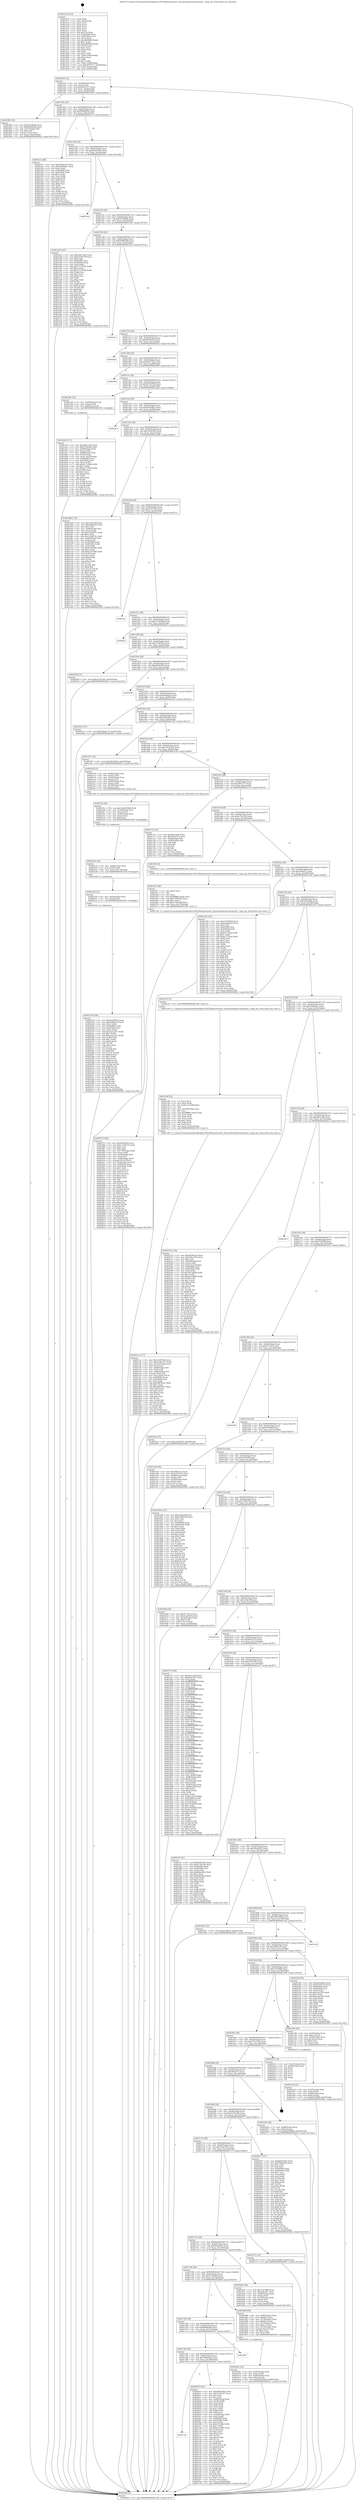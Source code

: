 digraph "0x401270" {
  label = "0x401270 (/mnt/c/Users/mathe/Desktop/tcc/POCII/binaries/extr_linuxarchshmath-emumath.c_fnop_mn_Final-ollvm.out::main(0))"
  labelloc = "t"
  node[shape=record]

  Entry [label="",width=0.3,height=0.3,shape=circle,fillcolor=black,style=filled]
  "0x4012e4" [label="{
     0x4012e4 [32]\l
     | [instrs]\l
     &nbsp;&nbsp;0x4012e4 \<+6\>: mov -0xa0(%rbp),%eax\l
     &nbsp;&nbsp;0x4012ea \<+2\>: mov %eax,%ecx\l
     &nbsp;&nbsp;0x4012ec \<+6\>: sub $0x84d12517,%ecx\l
     &nbsp;&nbsp;0x4012f2 \<+6\>: mov %eax,-0xb4(%rbp)\l
     &nbsp;&nbsp;0x4012f8 \<+6\>: mov %ecx,-0xb8(%rbp)\l
     &nbsp;&nbsp;0x4012fe \<+6\>: je 0000000000401949 \<main+0x6d9\>\l
  }"]
  "0x401949" [label="{
     0x401949 [30]\l
     | [instrs]\l
     &nbsp;&nbsp;0x401949 \<+5\>: mov $0x9333f8d0,%eax\l
     &nbsp;&nbsp;0x40194e \<+5\>: mov $0x66b99ed8,%ecx\l
     &nbsp;&nbsp;0x401953 \<+3\>: mov -0x31(%rbp),%dl\l
     &nbsp;&nbsp;0x401956 \<+3\>: test $0x1,%dl\l
     &nbsp;&nbsp;0x401959 \<+3\>: cmovne %ecx,%eax\l
     &nbsp;&nbsp;0x40195c \<+6\>: mov %eax,-0xa0(%rbp)\l
     &nbsp;&nbsp;0x401962 \<+5\>: jmp 0000000000402643 \<main+0x13d3\>\l
  }"]
  "0x401304" [label="{
     0x401304 [28]\l
     | [instrs]\l
     &nbsp;&nbsp;0x401304 \<+5\>: jmp 0000000000401309 \<main+0x99\>\l
     &nbsp;&nbsp;0x401309 \<+6\>: mov -0xb4(%rbp),%eax\l
     &nbsp;&nbsp;0x40130f \<+5\>: sub $0x8bb6896d,%eax\l
     &nbsp;&nbsp;0x401314 \<+6\>: mov %eax,-0xbc(%rbp)\l
     &nbsp;&nbsp;0x40131a \<+6\>: je 000000000040231c \<main+0x10ac\>\l
  }"]
  Exit [label="",width=0.3,height=0.3,shape=circle,fillcolor=black,style=filled,peripheries=2]
  "0x40231c" [label="{
     0x40231c [86]\l
     | [instrs]\l
     &nbsp;&nbsp;0x40231c \<+5\>: mov $0x9d54ec03,%eax\l
     &nbsp;&nbsp;0x402321 \<+5\>: mov $0xed40dde1,%ecx\l
     &nbsp;&nbsp;0x402326 \<+2\>: xor %edx,%edx\l
     &nbsp;&nbsp;0x402328 \<+7\>: mov 0x405060,%esi\l
     &nbsp;&nbsp;0x40232f \<+7\>: mov 0x405064,%edi\l
     &nbsp;&nbsp;0x402336 \<+3\>: sub $0x1,%edx\l
     &nbsp;&nbsp;0x402339 \<+3\>: mov %esi,%r8d\l
     &nbsp;&nbsp;0x40233c \<+3\>: add %edx,%r8d\l
     &nbsp;&nbsp;0x40233f \<+4\>: imul %r8d,%esi\l
     &nbsp;&nbsp;0x402343 \<+3\>: and $0x1,%esi\l
     &nbsp;&nbsp;0x402346 \<+3\>: cmp $0x0,%esi\l
     &nbsp;&nbsp;0x402349 \<+4\>: sete %r9b\l
     &nbsp;&nbsp;0x40234d \<+3\>: cmp $0xa,%edi\l
     &nbsp;&nbsp;0x402350 \<+4\>: setl %r10b\l
     &nbsp;&nbsp;0x402354 \<+3\>: mov %r9b,%r11b\l
     &nbsp;&nbsp;0x402357 \<+3\>: and %r10b,%r11b\l
     &nbsp;&nbsp;0x40235a \<+3\>: xor %r10b,%r9b\l
     &nbsp;&nbsp;0x40235d \<+3\>: or %r9b,%r11b\l
     &nbsp;&nbsp;0x402360 \<+4\>: test $0x1,%r11b\l
     &nbsp;&nbsp;0x402364 \<+3\>: cmovne %ecx,%eax\l
     &nbsp;&nbsp;0x402367 \<+6\>: mov %eax,-0xa0(%rbp)\l
     &nbsp;&nbsp;0x40236d \<+5\>: jmp 0000000000402643 \<main+0x13d3\>\l
  }"]
  "0x401320" [label="{
     0x401320 [28]\l
     | [instrs]\l
     &nbsp;&nbsp;0x401320 \<+5\>: jmp 0000000000401325 \<main+0xb5\>\l
     &nbsp;&nbsp;0x401325 \<+6\>: mov -0xb4(%rbp),%eax\l
     &nbsp;&nbsp;0x40132b \<+5\>: sub $0x8ed4395e,%eax\l
     &nbsp;&nbsp;0x401330 \<+6\>: mov %eax,-0xc0(%rbp)\l
     &nbsp;&nbsp;0x401336 \<+6\>: je 0000000000402542 \<main+0x12d2\>\l
  }"]
  "0x402239" [label="{
     0x402239 [149]\l
     | [instrs]\l
     &nbsp;&nbsp;0x402239 \<+5\>: mov $0xab3a04ba,%eax\l
     &nbsp;&nbsp;0x40223e \<+5\>: mov $0xdcd9bea4,%ecx\l
     &nbsp;&nbsp;0x402243 \<+3\>: mov $0x1,%r8b\l
     &nbsp;&nbsp;0x402246 \<+7\>: mov 0x405060,%edx\l
     &nbsp;&nbsp;0x40224d \<+7\>: mov 0x405064,%esi\l
     &nbsp;&nbsp;0x402254 \<+3\>: mov %edx,%r9d\l
     &nbsp;&nbsp;0x402257 \<+7\>: add $0xa3a1cd27,%r9d\l
     &nbsp;&nbsp;0x40225e \<+4\>: sub $0x1,%r9d\l
     &nbsp;&nbsp;0x402262 \<+7\>: sub $0xa3a1cd27,%r9d\l
     &nbsp;&nbsp;0x402269 \<+4\>: imul %r9d,%edx\l
     &nbsp;&nbsp;0x40226d \<+3\>: and $0x1,%edx\l
     &nbsp;&nbsp;0x402270 \<+3\>: cmp $0x0,%edx\l
     &nbsp;&nbsp;0x402273 \<+4\>: sete %r10b\l
     &nbsp;&nbsp;0x402277 \<+3\>: cmp $0xa,%esi\l
     &nbsp;&nbsp;0x40227a \<+4\>: setl %r11b\l
     &nbsp;&nbsp;0x40227e \<+3\>: mov %r10b,%bl\l
     &nbsp;&nbsp;0x402281 \<+3\>: xor $0xff,%bl\l
     &nbsp;&nbsp;0x402284 \<+3\>: mov %r11b,%r14b\l
     &nbsp;&nbsp;0x402287 \<+4\>: xor $0xff,%r14b\l
     &nbsp;&nbsp;0x40228b \<+4\>: xor $0x1,%r8b\l
     &nbsp;&nbsp;0x40228f \<+3\>: mov %bl,%r15b\l
     &nbsp;&nbsp;0x402292 \<+4\>: and $0xff,%r15b\l
     &nbsp;&nbsp;0x402296 \<+3\>: and %r8b,%r10b\l
     &nbsp;&nbsp;0x402299 \<+3\>: mov %r14b,%r12b\l
     &nbsp;&nbsp;0x40229c \<+4\>: and $0xff,%r12b\l
     &nbsp;&nbsp;0x4022a0 \<+3\>: and %r8b,%r11b\l
     &nbsp;&nbsp;0x4022a3 \<+3\>: or %r10b,%r15b\l
     &nbsp;&nbsp;0x4022a6 \<+3\>: or %r11b,%r12b\l
     &nbsp;&nbsp;0x4022a9 \<+3\>: xor %r12b,%r15b\l
     &nbsp;&nbsp;0x4022ac \<+3\>: or %r14b,%bl\l
     &nbsp;&nbsp;0x4022af \<+3\>: xor $0xff,%bl\l
     &nbsp;&nbsp;0x4022b2 \<+4\>: or $0x1,%r8b\l
     &nbsp;&nbsp;0x4022b6 \<+3\>: and %r8b,%bl\l
     &nbsp;&nbsp;0x4022b9 \<+3\>: or %bl,%r15b\l
     &nbsp;&nbsp;0x4022bc \<+4\>: test $0x1,%r15b\l
     &nbsp;&nbsp;0x4022c0 \<+3\>: cmovne %ecx,%eax\l
     &nbsp;&nbsp;0x4022c3 \<+6\>: mov %eax,-0xa0(%rbp)\l
     &nbsp;&nbsp;0x4022c9 \<+5\>: jmp 0000000000402643 \<main+0x13d3\>\l
  }"]
  "0x402542" [label="{
     0x402542\l
  }", style=dashed]
  "0x40133c" [label="{
     0x40133c [28]\l
     | [instrs]\l
     &nbsp;&nbsp;0x40133c \<+5\>: jmp 0000000000401341 \<main+0xd1\>\l
     &nbsp;&nbsp;0x401341 \<+6\>: mov -0xb4(%rbp),%eax\l
     &nbsp;&nbsp;0x401347 \<+5\>: sub $0x9333f8d0,%eax\l
     &nbsp;&nbsp;0x40134c \<+6\>: mov %eax,-0xc4(%rbp)\l
     &nbsp;&nbsp;0x401352 \<+6\>: je 0000000000401a43 \<main+0x7d3\>\l
  }"]
  "0x40222d" [label="{
     0x40222d [12]\l
     | [instrs]\l
     &nbsp;&nbsp;0x40222d \<+4\>: mov -0x50(%rbp),%rdi\l
     &nbsp;&nbsp;0x402231 \<+3\>: mov (%rdi),%rdi\l
     &nbsp;&nbsp;0x402234 \<+5\>: call 0000000000401030 \<free@plt\>\l
     | [calls]\l
     &nbsp;&nbsp;0x401030 \{1\} (unknown)\l
  }"]
  "0x401a43" [label="{
     0x401a43 [147]\l
     | [instrs]\l
     &nbsp;&nbsp;0x401a43 \<+5\>: mov $0xa6417ab3,%eax\l
     &nbsp;&nbsp;0x401a48 \<+5\>: mov $0xa9550758,%ecx\l
     &nbsp;&nbsp;0x401a4d \<+2\>: mov $0x1,%dl\l
     &nbsp;&nbsp;0x401a4f \<+7\>: mov 0x405060,%esi\l
     &nbsp;&nbsp;0x401a56 \<+7\>: mov 0x405064,%edi\l
     &nbsp;&nbsp;0x401a5d \<+3\>: mov %esi,%r8d\l
     &nbsp;&nbsp;0x401a60 \<+7\>: add $0x5717d796,%r8d\l
     &nbsp;&nbsp;0x401a67 \<+4\>: sub $0x1,%r8d\l
     &nbsp;&nbsp;0x401a6b \<+7\>: sub $0x5717d796,%r8d\l
     &nbsp;&nbsp;0x401a72 \<+4\>: imul %r8d,%esi\l
     &nbsp;&nbsp;0x401a76 \<+3\>: and $0x1,%esi\l
     &nbsp;&nbsp;0x401a79 \<+3\>: cmp $0x0,%esi\l
     &nbsp;&nbsp;0x401a7c \<+4\>: sete %r9b\l
     &nbsp;&nbsp;0x401a80 \<+3\>: cmp $0xa,%edi\l
     &nbsp;&nbsp;0x401a83 \<+4\>: setl %r10b\l
     &nbsp;&nbsp;0x401a87 \<+3\>: mov %r9b,%r11b\l
     &nbsp;&nbsp;0x401a8a \<+4\>: xor $0xff,%r11b\l
     &nbsp;&nbsp;0x401a8e \<+3\>: mov %r10b,%bl\l
     &nbsp;&nbsp;0x401a91 \<+3\>: xor $0xff,%bl\l
     &nbsp;&nbsp;0x401a94 \<+3\>: xor $0x1,%dl\l
     &nbsp;&nbsp;0x401a97 \<+3\>: mov %r11b,%r14b\l
     &nbsp;&nbsp;0x401a9a \<+4\>: and $0xff,%r14b\l
     &nbsp;&nbsp;0x401a9e \<+3\>: and %dl,%r9b\l
     &nbsp;&nbsp;0x401aa1 \<+3\>: mov %bl,%r15b\l
     &nbsp;&nbsp;0x401aa4 \<+4\>: and $0xff,%r15b\l
     &nbsp;&nbsp;0x401aa8 \<+3\>: and %dl,%r10b\l
     &nbsp;&nbsp;0x401aab \<+3\>: or %r9b,%r14b\l
     &nbsp;&nbsp;0x401aae \<+3\>: or %r10b,%r15b\l
     &nbsp;&nbsp;0x401ab1 \<+3\>: xor %r15b,%r14b\l
     &nbsp;&nbsp;0x401ab4 \<+3\>: or %bl,%r11b\l
     &nbsp;&nbsp;0x401ab7 \<+4\>: xor $0xff,%r11b\l
     &nbsp;&nbsp;0x401abb \<+3\>: or $0x1,%dl\l
     &nbsp;&nbsp;0x401abe \<+3\>: and %dl,%r11b\l
     &nbsp;&nbsp;0x401ac1 \<+3\>: or %r11b,%r14b\l
     &nbsp;&nbsp;0x401ac4 \<+4\>: test $0x1,%r14b\l
     &nbsp;&nbsp;0x401ac8 \<+3\>: cmovne %ecx,%eax\l
     &nbsp;&nbsp;0x401acb \<+6\>: mov %eax,-0xa0(%rbp)\l
     &nbsp;&nbsp;0x401ad1 \<+5\>: jmp 0000000000402643 \<main+0x13d3\>\l
  }"]
  "0x401358" [label="{
     0x401358 [28]\l
     | [instrs]\l
     &nbsp;&nbsp;0x401358 \<+5\>: jmp 000000000040135d \<main+0xed\>\l
     &nbsp;&nbsp;0x40135d \<+6\>: mov -0xb4(%rbp),%eax\l
     &nbsp;&nbsp;0x401363 \<+5\>: sub $0x949d0209,%eax\l
     &nbsp;&nbsp;0x401368 \<+6\>: mov %eax,-0xc8(%rbp)\l
     &nbsp;&nbsp;0x40136e \<+6\>: je 00000000004019c2 \<main+0x752\>\l
  }"]
  "0x40221b" [label="{
     0x40221b [18]\l
     | [instrs]\l
     &nbsp;&nbsp;0x40221b \<+4\>: mov -0x68(%rbp),%rdi\l
     &nbsp;&nbsp;0x40221f \<+3\>: mov (%rdi),%rdi\l
     &nbsp;&nbsp;0x402222 \<+6\>: mov %eax,-0x174(%rbp)\l
     &nbsp;&nbsp;0x402228 \<+5\>: call 0000000000401030 \<free@plt\>\l
     | [calls]\l
     &nbsp;&nbsp;0x401030 \{1\} (unknown)\l
  }"]
  "0x4019c2" [label="{
     0x4019c2\l
  }", style=dashed]
  "0x401374" [label="{
     0x401374 [28]\l
     | [instrs]\l
     &nbsp;&nbsp;0x401374 \<+5\>: jmp 0000000000401379 \<main+0x109\>\l
     &nbsp;&nbsp;0x401379 \<+6\>: mov -0xb4(%rbp),%eax\l
     &nbsp;&nbsp;0x40137f \<+5\>: sub $0x9d54ec03,%eax\l
     &nbsp;&nbsp;0x401384 \<+6\>: mov %eax,-0xcc(%rbp)\l
     &nbsp;&nbsp;0x40138a \<+6\>: je 000000000040262b \<main+0x13bb\>\l
  }"]
  "0x4021fe" [label="{
     0x4021fe [29]\l
     | [instrs]\l
     &nbsp;&nbsp;0x4021fe \<+10\>: movabs $0x4030b6,%rdi\l
     &nbsp;&nbsp;0x402208 \<+4\>: mov -0x40(%rbp),%rsi\l
     &nbsp;&nbsp;0x40220c \<+2\>: mov %eax,(%rsi)\l
     &nbsp;&nbsp;0x40220e \<+4\>: mov -0x40(%rbp),%rsi\l
     &nbsp;&nbsp;0x402212 \<+2\>: mov (%rsi),%esi\l
     &nbsp;&nbsp;0x402214 \<+2\>: mov $0x0,%al\l
     &nbsp;&nbsp;0x402216 \<+5\>: call 0000000000401040 \<printf@plt\>\l
     | [calls]\l
     &nbsp;&nbsp;0x401040 \{1\} (unknown)\l
  }"]
  "0x40262b" [label="{
     0x40262b\l
  }", style=dashed]
  "0x401390" [label="{
     0x401390 [28]\l
     | [instrs]\l
     &nbsp;&nbsp;0x401390 \<+5\>: jmp 0000000000401395 \<main+0x125\>\l
     &nbsp;&nbsp;0x401395 \<+6\>: mov -0xb4(%rbp),%eax\l
     &nbsp;&nbsp;0x40139b \<+5\>: sub $0xa6417ab3,%eax\l
     &nbsp;&nbsp;0x4013a0 \<+6\>: mov %eax,-0xd0(%rbp)\l
     &nbsp;&nbsp;0x4013a6 \<+6\>: je 0000000000402489 \<main+0x1219\>\l
  }"]
  "0x40179c" [label="{
     0x40179c\l
  }", style=dashed]
  "0x402489" [label="{
     0x402489\l
  }", style=dashed]
  "0x4013ac" [label="{
     0x4013ac [28]\l
     | [instrs]\l
     &nbsp;&nbsp;0x4013ac \<+5\>: jmp 00000000004013b1 \<main+0x141\>\l
     &nbsp;&nbsp;0x4013b1 \<+6\>: mov -0xb4(%rbp),%eax\l
     &nbsp;&nbsp;0x4013b7 \<+5\>: sub $0xa9550758,%eax\l
     &nbsp;&nbsp;0x4013bc \<+6\>: mov %eax,-0xd4(%rbp)\l
     &nbsp;&nbsp;0x4013c2 \<+6\>: je 0000000000401ad6 \<main+0x866\>\l
  }"]
  "0x4020c0" [label="{
     0x4020c0 [181]\l
     | [instrs]\l
     &nbsp;&nbsp;0x4020c0 \<+5\>: mov $0xd4d2540e,%eax\l
     &nbsp;&nbsp;0x4020c5 \<+5\>: mov $0x52cd7c87,%ecx\l
     &nbsp;&nbsp;0x4020ca \<+2\>: mov $0x1,%dl\l
     &nbsp;&nbsp;0x4020cc \<+2\>: xor %esi,%esi\l
     &nbsp;&nbsp;0x4020ce \<+4\>: mov -0x48(%rbp),%rdi\l
     &nbsp;&nbsp;0x4020d2 \<+3\>: mov (%rdi),%r8d\l
     &nbsp;&nbsp;0x4020d5 \<+3\>: mov %esi,%r9d\l
     &nbsp;&nbsp;0x4020d8 \<+3\>: sub %r8d,%r9d\l
     &nbsp;&nbsp;0x4020db \<+3\>: mov %esi,%r8d\l
     &nbsp;&nbsp;0x4020de \<+4\>: sub $0x1,%r8d\l
     &nbsp;&nbsp;0x4020e2 \<+3\>: add %r8d,%r9d\l
     &nbsp;&nbsp;0x4020e5 \<+3\>: sub %r9d,%esi\l
     &nbsp;&nbsp;0x4020e8 \<+4\>: mov -0x48(%rbp),%rdi\l
     &nbsp;&nbsp;0x4020ec \<+2\>: mov %esi,(%rdi)\l
     &nbsp;&nbsp;0x4020ee \<+7\>: mov 0x405060,%esi\l
     &nbsp;&nbsp;0x4020f5 \<+8\>: mov 0x405064,%r8d\l
     &nbsp;&nbsp;0x4020fd \<+3\>: mov %esi,%r9d\l
     &nbsp;&nbsp;0x402100 \<+7\>: sub $0xc67e4ffe,%r9d\l
     &nbsp;&nbsp;0x402107 \<+4\>: sub $0x1,%r9d\l
     &nbsp;&nbsp;0x40210b \<+7\>: add $0xc67e4ffe,%r9d\l
     &nbsp;&nbsp;0x402112 \<+4\>: imul %r9d,%esi\l
     &nbsp;&nbsp;0x402116 \<+3\>: and $0x1,%esi\l
     &nbsp;&nbsp;0x402119 \<+3\>: cmp $0x0,%esi\l
     &nbsp;&nbsp;0x40211c \<+4\>: sete %r10b\l
     &nbsp;&nbsp;0x402120 \<+4\>: cmp $0xa,%r8d\l
     &nbsp;&nbsp;0x402124 \<+4\>: setl %r11b\l
     &nbsp;&nbsp;0x402128 \<+3\>: mov %r10b,%bl\l
     &nbsp;&nbsp;0x40212b \<+3\>: xor $0xff,%bl\l
     &nbsp;&nbsp;0x40212e \<+3\>: mov %r11b,%r14b\l
     &nbsp;&nbsp;0x402131 \<+4\>: xor $0xff,%r14b\l
     &nbsp;&nbsp;0x402135 \<+3\>: xor $0x1,%dl\l
     &nbsp;&nbsp;0x402138 \<+3\>: mov %bl,%r15b\l
     &nbsp;&nbsp;0x40213b \<+4\>: and $0xff,%r15b\l
     &nbsp;&nbsp;0x40213f \<+3\>: and %dl,%r10b\l
     &nbsp;&nbsp;0x402142 \<+3\>: mov %r14b,%r12b\l
     &nbsp;&nbsp;0x402145 \<+4\>: and $0xff,%r12b\l
     &nbsp;&nbsp;0x402149 \<+3\>: and %dl,%r11b\l
     &nbsp;&nbsp;0x40214c \<+3\>: or %r10b,%r15b\l
     &nbsp;&nbsp;0x40214f \<+3\>: or %r11b,%r12b\l
     &nbsp;&nbsp;0x402152 \<+3\>: xor %r12b,%r15b\l
     &nbsp;&nbsp;0x402155 \<+3\>: or %r14b,%bl\l
     &nbsp;&nbsp;0x402158 \<+3\>: xor $0xff,%bl\l
     &nbsp;&nbsp;0x40215b \<+3\>: or $0x1,%dl\l
     &nbsp;&nbsp;0x40215e \<+2\>: and %dl,%bl\l
     &nbsp;&nbsp;0x402160 \<+3\>: or %bl,%r15b\l
     &nbsp;&nbsp;0x402163 \<+4\>: test $0x1,%r15b\l
     &nbsp;&nbsp;0x402167 \<+3\>: cmovne %ecx,%eax\l
     &nbsp;&nbsp;0x40216a \<+6\>: mov %eax,-0xa0(%rbp)\l
     &nbsp;&nbsp;0x402170 \<+5\>: jmp 0000000000402643 \<main+0x13d3\>\l
  }"]
  "0x401ad6" [label="{
     0x401ad6 [19]\l
     | [instrs]\l
     &nbsp;&nbsp;0x401ad6 \<+7\>: mov -0x90(%rbp),%rax\l
     &nbsp;&nbsp;0x401add \<+3\>: mov (%rax),%rax\l
     &nbsp;&nbsp;0x401ae0 \<+4\>: mov 0x8(%rax),%rdi\l
     &nbsp;&nbsp;0x401ae4 \<+5\>: call 0000000000401060 \<atoi@plt\>\l
     | [calls]\l
     &nbsp;&nbsp;0x401060 \{1\} (unknown)\l
  }"]
  "0x4013c8" [label="{
     0x4013c8 [28]\l
     | [instrs]\l
     &nbsp;&nbsp;0x4013c8 \<+5\>: jmp 00000000004013cd \<main+0x15d\>\l
     &nbsp;&nbsp;0x4013cd \<+6\>: mov -0xb4(%rbp),%eax\l
     &nbsp;&nbsp;0x4013d3 \<+5\>: sub $0xab3a04ba,%eax\l
     &nbsp;&nbsp;0x4013d8 \<+6\>: mov %eax,-0xd8(%rbp)\l
     &nbsp;&nbsp;0x4013de \<+6\>: je 00000000004025c2 \<main+0x1352\>\l
  }"]
  "0x401780" [label="{
     0x401780 [28]\l
     | [instrs]\l
     &nbsp;&nbsp;0x401780 \<+5\>: jmp 0000000000401785 \<main+0x515\>\l
     &nbsp;&nbsp;0x401785 \<+6\>: mov -0xb4(%rbp),%eax\l
     &nbsp;&nbsp;0x40178b \<+5\>: sub $0x7846e4a4,%eax\l
     &nbsp;&nbsp;0x401790 \<+6\>: mov %eax,-0x160(%rbp)\l
     &nbsp;&nbsp;0x401796 \<+6\>: je 00000000004020c0 \<main+0xe50\>\l
  }"]
  "0x4025c2" [label="{
     0x4025c2\l
  }", style=dashed]
  "0x4013e4" [label="{
     0x4013e4 [28]\l
     | [instrs]\l
     &nbsp;&nbsp;0x4013e4 \<+5\>: jmp 00000000004013e9 \<main+0x179\>\l
     &nbsp;&nbsp;0x4013e9 \<+6\>: mov -0xb4(%rbp),%eax\l
     &nbsp;&nbsp;0x4013ef \<+5\>: sub $0xc20593e9,%eax\l
     &nbsp;&nbsp;0x4013f4 \<+6\>: mov %eax,-0xdc(%rbp)\l
     &nbsp;&nbsp;0x4013fa \<+6\>: je 0000000000401dd9 \<main+0xb69\>\l
  }"]
  "0x401967" [label="{
     0x401967\l
  }", style=dashed]
  "0x401dd9" [label="{
     0x401dd9 [174]\l
     | [instrs]\l
     &nbsp;&nbsp;0x401dd9 \<+5\>: mov $0x224dc3ff,%eax\l
     &nbsp;&nbsp;0x401dde \<+5\>: mov $0xe44654f3,%ecx\l
     &nbsp;&nbsp;0x401de3 \<+2\>: mov $0x1,%dl\l
     &nbsp;&nbsp;0x401de5 \<+4\>: mov -0x60(%rbp),%rsi\l
     &nbsp;&nbsp;0x401de9 \<+2\>: mov (%rsi),%edi\l
     &nbsp;&nbsp;0x401deb \<+6\>: sub $0x125b6791,%edi\l
     &nbsp;&nbsp;0x401df1 \<+3\>: add $0x1,%edi\l
     &nbsp;&nbsp;0x401df4 \<+6\>: add $0x125b6791,%edi\l
     &nbsp;&nbsp;0x401dfa \<+4\>: mov -0x60(%rbp),%rsi\l
     &nbsp;&nbsp;0x401dfe \<+2\>: mov %edi,(%rsi)\l
     &nbsp;&nbsp;0x401e00 \<+7\>: mov 0x405060,%edi\l
     &nbsp;&nbsp;0x401e07 \<+8\>: mov 0x405064,%r8d\l
     &nbsp;&nbsp;0x401e0f \<+3\>: mov %edi,%r9d\l
     &nbsp;&nbsp;0x401e12 \<+7\>: sub $0x615fc008,%r9d\l
     &nbsp;&nbsp;0x401e19 \<+4\>: sub $0x1,%r9d\l
     &nbsp;&nbsp;0x401e1d \<+7\>: add $0x615fc008,%r9d\l
     &nbsp;&nbsp;0x401e24 \<+4\>: imul %r9d,%edi\l
     &nbsp;&nbsp;0x401e28 \<+3\>: and $0x1,%edi\l
     &nbsp;&nbsp;0x401e2b \<+3\>: cmp $0x0,%edi\l
     &nbsp;&nbsp;0x401e2e \<+4\>: sete %r10b\l
     &nbsp;&nbsp;0x401e32 \<+4\>: cmp $0xa,%r8d\l
     &nbsp;&nbsp;0x401e36 \<+4\>: setl %r11b\l
     &nbsp;&nbsp;0x401e3a \<+3\>: mov %r10b,%bl\l
     &nbsp;&nbsp;0x401e3d \<+3\>: xor $0xff,%bl\l
     &nbsp;&nbsp;0x401e40 \<+3\>: mov %r11b,%r14b\l
     &nbsp;&nbsp;0x401e43 \<+4\>: xor $0xff,%r14b\l
     &nbsp;&nbsp;0x401e47 \<+3\>: xor $0x1,%dl\l
     &nbsp;&nbsp;0x401e4a \<+3\>: mov %bl,%r15b\l
     &nbsp;&nbsp;0x401e4d \<+4\>: and $0xff,%r15b\l
     &nbsp;&nbsp;0x401e51 \<+3\>: and %dl,%r10b\l
     &nbsp;&nbsp;0x401e54 \<+3\>: mov %r14b,%r12b\l
     &nbsp;&nbsp;0x401e57 \<+4\>: and $0xff,%r12b\l
     &nbsp;&nbsp;0x401e5b \<+3\>: and %dl,%r11b\l
     &nbsp;&nbsp;0x401e5e \<+3\>: or %r10b,%r15b\l
     &nbsp;&nbsp;0x401e61 \<+3\>: or %r11b,%r12b\l
     &nbsp;&nbsp;0x401e64 \<+3\>: xor %r12b,%r15b\l
     &nbsp;&nbsp;0x401e67 \<+3\>: or %r14b,%bl\l
     &nbsp;&nbsp;0x401e6a \<+3\>: xor $0xff,%bl\l
     &nbsp;&nbsp;0x401e6d \<+3\>: or $0x1,%dl\l
     &nbsp;&nbsp;0x401e70 \<+2\>: and %dl,%bl\l
     &nbsp;&nbsp;0x401e72 \<+3\>: or %bl,%r15b\l
     &nbsp;&nbsp;0x401e75 \<+4\>: test $0x1,%r15b\l
     &nbsp;&nbsp;0x401e79 \<+3\>: cmovne %ecx,%eax\l
     &nbsp;&nbsp;0x401e7c \<+6\>: mov %eax,-0xa0(%rbp)\l
     &nbsp;&nbsp;0x401e82 \<+5\>: jmp 0000000000402643 \<main+0x13d3\>\l
  }"]
  "0x401400" [label="{
     0x401400 [28]\l
     | [instrs]\l
     &nbsp;&nbsp;0x401400 \<+5\>: jmp 0000000000401405 \<main+0x195\>\l
     &nbsp;&nbsp;0x401405 \<+6\>: mov -0xb4(%rbp),%eax\l
     &nbsp;&nbsp;0x40140b \<+5\>: sub $0xc25e795c,%eax\l
     &nbsp;&nbsp;0x401410 \<+6\>: mov %eax,-0xe0(%rbp)\l
     &nbsp;&nbsp;0x401416 \<+6\>: je 00000000004022ec \<main+0x107c\>\l
  }"]
  "0x401f7f" [label="{
     0x401f7f [169]\l
     | [instrs]\l
     &nbsp;&nbsp;0x401f7f \<+5\>: mov $0x8ed4395e,%ecx\l
     &nbsp;&nbsp;0x401f84 \<+5\>: mov $0xc7c6051b,%edx\l
     &nbsp;&nbsp;0x401f89 \<+3\>: mov $0x1,%sil\l
     &nbsp;&nbsp;0x401f8c \<+2\>: xor %edi,%edi\l
     &nbsp;&nbsp;0x401f8e \<+7\>: mov -0x170(%rbp),%r8d\l
     &nbsp;&nbsp;0x401f95 \<+4\>: imul %eax,%r8d\l
     &nbsp;&nbsp;0x401f99 \<+4\>: mov -0x50(%rbp),%r9\l
     &nbsp;&nbsp;0x401f9d \<+3\>: mov (%r9),%r9\l
     &nbsp;&nbsp;0x401fa0 \<+4\>: mov -0x48(%rbp),%r10\l
     &nbsp;&nbsp;0x401fa4 \<+3\>: movslq (%r10),%r10\l
     &nbsp;&nbsp;0x401fa7 \<+4\>: mov %r8d,(%r9,%r10,4)\l
     &nbsp;&nbsp;0x401fab \<+7\>: mov 0x405060,%eax\l
     &nbsp;&nbsp;0x401fb2 \<+8\>: mov 0x405064,%r8d\l
     &nbsp;&nbsp;0x401fba \<+3\>: sub $0x1,%edi\l
     &nbsp;&nbsp;0x401fbd \<+3\>: mov %eax,%r11d\l
     &nbsp;&nbsp;0x401fc0 \<+3\>: add %edi,%r11d\l
     &nbsp;&nbsp;0x401fc3 \<+4\>: imul %r11d,%eax\l
     &nbsp;&nbsp;0x401fc7 \<+3\>: and $0x1,%eax\l
     &nbsp;&nbsp;0x401fca \<+3\>: cmp $0x0,%eax\l
     &nbsp;&nbsp;0x401fcd \<+3\>: sete %bl\l
     &nbsp;&nbsp;0x401fd0 \<+4\>: cmp $0xa,%r8d\l
     &nbsp;&nbsp;0x401fd4 \<+4\>: setl %r14b\l
     &nbsp;&nbsp;0x401fd8 \<+3\>: mov %bl,%r15b\l
     &nbsp;&nbsp;0x401fdb \<+4\>: xor $0xff,%r15b\l
     &nbsp;&nbsp;0x401fdf \<+3\>: mov %r14b,%r12b\l
     &nbsp;&nbsp;0x401fe2 \<+4\>: xor $0xff,%r12b\l
     &nbsp;&nbsp;0x401fe6 \<+4\>: xor $0x0,%sil\l
     &nbsp;&nbsp;0x401fea \<+3\>: mov %r15b,%r13b\l
     &nbsp;&nbsp;0x401fed \<+4\>: and $0x0,%r13b\l
     &nbsp;&nbsp;0x401ff1 \<+3\>: and %sil,%bl\l
     &nbsp;&nbsp;0x401ff4 \<+3\>: mov %r12b,%al\l
     &nbsp;&nbsp;0x401ff7 \<+2\>: and $0x0,%al\l
     &nbsp;&nbsp;0x401ff9 \<+3\>: and %sil,%r14b\l
     &nbsp;&nbsp;0x401ffc \<+3\>: or %bl,%r13b\l
     &nbsp;&nbsp;0x401fff \<+3\>: or %r14b,%al\l
     &nbsp;&nbsp;0x402002 \<+3\>: xor %al,%r13b\l
     &nbsp;&nbsp;0x402005 \<+3\>: or %r12b,%r15b\l
     &nbsp;&nbsp;0x402008 \<+4\>: xor $0xff,%r15b\l
     &nbsp;&nbsp;0x40200c \<+4\>: or $0x0,%sil\l
     &nbsp;&nbsp;0x402010 \<+3\>: and %sil,%r15b\l
     &nbsp;&nbsp;0x402013 \<+3\>: or %r15b,%r13b\l
     &nbsp;&nbsp;0x402016 \<+4\>: test $0x1,%r13b\l
     &nbsp;&nbsp;0x40201a \<+3\>: cmovne %edx,%ecx\l
     &nbsp;&nbsp;0x40201d \<+6\>: mov %ecx,-0xa0(%rbp)\l
     &nbsp;&nbsp;0x402023 \<+5\>: jmp 0000000000402643 \<main+0x13d3\>\l
  }"]
  "0x4022ec" [label="{
     0x4022ec\l
  }", style=dashed]
  "0x40141c" [label="{
     0x40141c [28]\l
     | [instrs]\l
     &nbsp;&nbsp;0x40141c \<+5\>: jmp 0000000000401421 \<main+0x1b1\>\l
     &nbsp;&nbsp;0x401421 \<+6\>: mov -0xb4(%rbp),%eax\l
     &nbsp;&nbsp;0x401427 \<+5\>: sub $0xc516950d,%eax\l
     &nbsp;&nbsp;0x40142c \<+6\>: mov %eax,-0xe4(%rbp)\l
     &nbsp;&nbsp;0x401432 \<+6\>: je 00000000004024c2 \<main+0x1252\>\l
  }"]
  "0x401f57" [label="{
     0x401f57 [40]\l
     | [instrs]\l
     &nbsp;&nbsp;0x401f57 \<+5\>: mov $0x2,%ecx\l
     &nbsp;&nbsp;0x401f5c \<+1\>: cltd\l
     &nbsp;&nbsp;0x401f5d \<+2\>: idiv %ecx\l
     &nbsp;&nbsp;0x401f5f \<+6\>: imul $0xfffffffe,%edx,%ecx\l
     &nbsp;&nbsp;0x401f65 \<+6\>: sub $0x119916d9,%ecx\l
     &nbsp;&nbsp;0x401f6b \<+3\>: add $0x1,%ecx\l
     &nbsp;&nbsp;0x401f6e \<+6\>: add $0x119916d9,%ecx\l
     &nbsp;&nbsp;0x401f74 \<+6\>: mov %ecx,-0x170(%rbp)\l
     &nbsp;&nbsp;0x401f7a \<+5\>: call 0000000000401160 \<next_i\>\l
     | [calls]\l
     &nbsp;&nbsp;0x401160 \{1\} (/mnt/c/Users/mathe/Desktop/tcc/POCII/binaries/extr_linuxarchshmath-emumath.c_fnop_mn_Final-ollvm.out::next_i)\l
  }"]
  "0x4024c2" [label="{
     0x4024c2\l
  }", style=dashed]
  "0x401438" [label="{
     0x401438 [28]\l
     | [instrs]\l
     &nbsp;&nbsp;0x401438 \<+5\>: jmp 000000000040143d \<main+0x1cd\>\l
     &nbsp;&nbsp;0x40143d \<+6\>: mov -0xb4(%rbp),%eax\l
     &nbsp;&nbsp;0x401443 \<+5\>: sub $0xc7c6051b,%eax\l
     &nbsp;&nbsp;0x401448 \<+6\>: mov %eax,-0xe8(%rbp)\l
     &nbsp;&nbsp;0x40144e \<+6\>: je 0000000000402028 \<main+0xdb8\>\l
  }"]
  "0x401eb3" [label="{
     0x401eb3 [32]\l
     | [instrs]\l
     &nbsp;&nbsp;0x401eb3 \<+4\>: mov -0x50(%rbp),%rdi\l
     &nbsp;&nbsp;0x401eb7 \<+3\>: mov %rax,(%rdi)\l
     &nbsp;&nbsp;0x401eba \<+4\>: mov -0x48(%rbp),%rax\l
     &nbsp;&nbsp;0x401ebe \<+6\>: movl $0x0,(%rax)\l
     &nbsp;&nbsp;0x401ec4 \<+10\>: movl $0x974499f,-0xa0(%rbp)\l
     &nbsp;&nbsp;0x401ece \<+5\>: jmp 0000000000402643 \<main+0x13d3\>\l
  }"]
  "0x402028" [label="{
     0x402028 [15]\l
     | [instrs]\l
     &nbsp;&nbsp;0x402028 \<+10\>: movl $0x41d352d5,-0xa0(%rbp)\l
     &nbsp;&nbsp;0x402032 \<+5\>: jmp 0000000000402643 \<main+0x13d3\>\l
  }"]
  "0x401454" [label="{
     0x401454 [28]\l
     | [instrs]\l
     &nbsp;&nbsp;0x401454 \<+5\>: jmp 0000000000401459 \<main+0x1e9\>\l
     &nbsp;&nbsp;0x401459 \<+6\>: mov -0xb4(%rbp),%eax\l
     &nbsp;&nbsp;0x40145f \<+5\>: sub $0xd4d2540e,%eax\l
     &nbsp;&nbsp;0x401464 \<+6\>: mov %eax,-0xec(%rbp)\l
     &nbsp;&nbsp;0x40146a \<+6\>: je 0000000000402598 \<main+0x1328\>\l
  }"]
  "0x401ccc" [label="{
     0x401ccc [117]\l
     | [instrs]\l
     &nbsp;&nbsp;0x401ccc \<+5\>: mov $0xc516950d,%ecx\l
     &nbsp;&nbsp;0x401cd1 \<+5\>: mov $0x302ba307,%edx\l
     &nbsp;&nbsp;0x401cd6 \<+6\>: mov -0x16c(%rbp),%esi\l
     &nbsp;&nbsp;0x401cdc \<+3\>: imul %eax,%esi\l
     &nbsp;&nbsp;0x401cdf \<+4\>: mov -0x68(%rbp),%r8\l
     &nbsp;&nbsp;0x401ce3 \<+3\>: mov (%r8),%r8\l
     &nbsp;&nbsp;0x401ce6 \<+4\>: mov -0x60(%rbp),%r9\l
     &nbsp;&nbsp;0x401cea \<+3\>: movslq (%r9),%r9\l
     &nbsp;&nbsp;0x401ced \<+4\>: mov %esi,(%r8,%r9,4)\l
     &nbsp;&nbsp;0x401cf1 \<+7\>: mov 0x405060,%eax\l
     &nbsp;&nbsp;0x401cf8 \<+7\>: mov 0x405064,%esi\l
     &nbsp;&nbsp;0x401cff \<+2\>: mov %eax,%edi\l
     &nbsp;&nbsp;0x401d01 \<+6\>: add $0xc887bb31,%edi\l
     &nbsp;&nbsp;0x401d07 \<+3\>: sub $0x1,%edi\l
     &nbsp;&nbsp;0x401d0a \<+6\>: sub $0xc887bb31,%edi\l
     &nbsp;&nbsp;0x401d10 \<+3\>: imul %edi,%eax\l
     &nbsp;&nbsp;0x401d13 \<+3\>: and $0x1,%eax\l
     &nbsp;&nbsp;0x401d16 \<+3\>: cmp $0x0,%eax\l
     &nbsp;&nbsp;0x401d19 \<+4\>: sete %r10b\l
     &nbsp;&nbsp;0x401d1d \<+3\>: cmp $0xa,%esi\l
     &nbsp;&nbsp;0x401d20 \<+4\>: setl %r11b\l
     &nbsp;&nbsp;0x401d24 \<+3\>: mov %r10b,%bl\l
     &nbsp;&nbsp;0x401d27 \<+3\>: and %r11b,%bl\l
     &nbsp;&nbsp;0x401d2a \<+3\>: xor %r11b,%r10b\l
     &nbsp;&nbsp;0x401d2d \<+3\>: or %r10b,%bl\l
     &nbsp;&nbsp;0x401d30 \<+3\>: test $0x1,%bl\l
     &nbsp;&nbsp;0x401d33 \<+3\>: cmovne %edx,%ecx\l
     &nbsp;&nbsp;0x401d36 \<+6\>: mov %ecx,-0xa0(%rbp)\l
     &nbsp;&nbsp;0x401d3c \<+5\>: jmp 0000000000402643 \<main+0x13d3\>\l
  }"]
  "0x402598" [label="{
     0x402598\l
  }", style=dashed]
  "0x401470" [label="{
     0x401470 [28]\l
     | [instrs]\l
     &nbsp;&nbsp;0x401470 \<+5\>: jmp 0000000000401475 \<main+0x205\>\l
     &nbsp;&nbsp;0x401475 \<+6\>: mov -0xb4(%rbp),%eax\l
     &nbsp;&nbsp;0x40147b \<+5\>: sub $0xdcd9bea4,%eax\l
     &nbsp;&nbsp;0x401480 \<+6\>: mov %eax,-0xf0(%rbp)\l
     &nbsp;&nbsp;0x401486 \<+6\>: je 00000000004022ce \<main+0x105e\>\l
  }"]
  "0x401c98" [label="{
     0x401c98 [52]\l
     | [instrs]\l
     &nbsp;&nbsp;0x401c98 \<+2\>: xor %ecx,%ecx\l
     &nbsp;&nbsp;0x401c9a \<+5\>: mov $0x2,%edx\l
     &nbsp;&nbsp;0x401c9f \<+6\>: mov %edx,-0x168(%rbp)\l
     &nbsp;&nbsp;0x401ca5 \<+1\>: cltd\l
     &nbsp;&nbsp;0x401ca6 \<+6\>: mov -0x168(%rbp),%esi\l
     &nbsp;&nbsp;0x401cac \<+2\>: idiv %esi\l
     &nbsp;&nbsp;0x401cae \<+6\>: imul $0xfffffffe,%edx,%edx\l
     &nbsp;&nbsp;0x401cb4 \<+2\>: mov %ecx,%edi\l
     &nbsp;&nbsp;0x401cb6 \<+2\>: sub %edx,%edi\l
     &nbsp;&nbsp;0x401cb8 \<+2\>: mov %ecx,%edx\l
     &nbsp;&nbsp;0x401cba \<+3\>: sub $0x1,%edx\l
     &nbsp;&nbsp;0x401cbd \<+2\>: add %edx,%edi\l
     &nbsp;&nbsp;0x401cbf \<+2\>: sub %edi,%ecx\l
     &nbsp;&nbsp;0x401cc1 \<+6\>: mov %ecx,-0x16c(%rbp)\l
     &nbsp;&nbsp;0x401cc7 \<+5\>: call 0000000000401160 \<next_i\>\l
     | [calls]\l
     &nbsp;&nbsp;0x401160 \{1\} (/mnt/c/Users/mathe/Desktop/tcc/POCII/binaries/extr_linuxarchshmath-emumath.c_fnop_mn_Final-ollvm.out::next_i)\l
  }"]
  "0x4022ce" [label="{
     0x4022ce [15]\l
     | [instrs]\l
     &nbsp;&nbsp;0x4022ce \<+10\>: movl $0x3f9a4c75,-0xa0(%rbp)\l
     &nbsp;&nbsp;0x4022d8 \<+5\>: jmp 0000000000402643 \<main+0x13d3\>\l
  }"]
  "0x40148c" [label="{
     0x40148c [28]\l
     | [instrs]\l
     &nbsp;&nbsp;0x40148c \<+5\>: jmp 0000000000401491 \<main+0x221\>\l
     &nbsp;&nbsp;0x401491 \<+6\>: mov -0xb4(%rbp),%eax\l
     &nbsp;&nbsp;0x401497 \<+5\>: sub $0xe44654f3,%eax\l
     &nbsp;&nbsp;0x40149c \<+6\>: mov %eax,-0xf4(%rbp)\l
     &nbsp;&nbsp;0x4014a2 \<+6\>: je 0000000000401e87 \<main+0xc17\>\l
  }"]
  "0x401bbc" [label="{
     0x401bbc [32]\l
     | [instrs]\l
     &nbsp;&nbsp;0x401bbc \<+4\>: mov -0x68(%rbp),%rdi\l
     &nbsp;&nbsp;0x401bc0 \<+3\>: mov %rax,(%rdi)\l
     &nbsp;&nbsp;0x401bc3 \<+4\>: mov -0x60(%rbp),%rax\l
     &nbsp;&nbsp;0x401bc7 \<+6\>: movl $0x0,(%rax)\l
     &nbsp;&nbsp;0x401bcd \<+10\>: movl $0x58ee85ed,-0xa0(%rbp)\l
     &nbsp;&nbsp;0x401bd7 \<+5\>: jmp 0000000000402643 \<main+0x13d3\>\l
  }"]
  "0x401e87" [label="{
     0x401e87 [15]\l
     | [instrs]\l
     &nbsp;&nbsp;0x401e87 \<+10\>: movl $0x58ee85ed,-0xa0(%rbp)\l
     &nbsp;&nbsp;0x401e91 \<+5\>: jmp 0000000000402643 \<main+0x13d3\>\l
  }"]
  "0x4014a8" [label="{
     0x4014a8 [28]\l
     | [instrs]\l
     &nbsp;&nbsp;0x4014a8 \<+5\>: jmp 00000000004014ad \<main+0x23d\>\l
     &nbsp;&nbsp;0x4014ad \<+6\>: mov -0xb4(%rbp),%eax\l
     &nbsp;&nbsp;0x4014b3 \<+5\>: sub $0xe763b754,%eax\l
     &nbsp;&nbsp;0x4014b8 \<+6\>: mov %eax,-0xf8(%rbp)\l
     &nbsp;&nbsp;0x4014be \<+6\>: je 00000000004021df \<main+0xf6f\>\l
  }"]
  "0x401764" [label="{
     0x401764 [28]\l
     | [instrs]\l
     &nbsp;&nbsp;0x401764 \<+5\>: jmp 0000000000401769 \<main+0x4f9\>\l
     &nbsp;&nbsp;0x401769 \<+6\>: mov -0xb4(%rbp),%eax\l
     &nbsp;&nbsp;0x40176f \<+5\>: sub $0x66b99ed8,%eax\l
     &nbsp;&nbsp;0x401774 \<+6\>: mov %eax,-0x15c(%rbp)\l
     &nbsp;&nbsp;0x40177a \<+6\>: je 0000000000401967 \<main+0x6f7\>\l
  }"]
  "0x4021df" [label="{
     0x4021df [31]\l
     | [instrs]\l
     &nbsp;&nbsp;0x4021df \<+4\>: mov -0x68(%rbp),%rax\l
     &nbsp;&nbsp;0x4021e3 \<+3\>: mov (%rax),%rdi\l
     &nbsp;&nbsp;0x4021e6 \<+4\>: mov -0x50(%rbp),%rax\l
     &nbsp;&nbsp;0x4021ea \<+3\>: mov (%rax),%rsi\l
     &nbsp;&nbsp;0x4021ed \<+4\>: mov -0x80(%rbp),%rax\l
     &nbsp;&nbsp;0x4021f1 \<+2\>: mov (%rax),%edx\l
     &nbsp;&nbsp;0x4021f3 \<+4\>: mov -0x78(%rbp),%rax\l
     &nbsp;&nbsp;0x4021f7 \<+2\>: mov (%rax),%ecx\l
     &nbsp;&nbsp;0x4021f9 \<+5\>: call 0000000000401240 \<fnop_mn\>\l
     | [calls]\l
     &nbsp;&nbsp;0x401240 \{1\} (/mnt/c/Users/mathe/Desktop/tcc/POCII/binaries/extr_linuxarchshmath-emumath.c_fnop_mn_Final-ollvm.out::fnop_mn)\l
  }"]
  "0x4014c4" [label="{
     0x4014c4 [28]\l
     | [instrs]\l
     &nbsp;&nbsp;0x4014c4 \<+5\>: jmp 00000000004014c9 \<main+0x259\>\l
     &nbsp;&nbsp;0x4014c9 \<+6\>: mov -0xb4(%rbp),%eax\l
     &nbsp;&nbsp;0x4014cf \<+5\>: sub $0xe8f14777,%eax\l
     &nbsp;&nbsp;0x4014d4 \<+6\>: mov %eax,-0xfc(%rbp)\l
     &nbsp;&nbsp;0x4014da \<+6\>: je 00000000004017c2 \<main+0x552\>\l
  }"]
  "0x401b8b" [label="{
     0x401b8b [49]\l
     | [instrs]\l
     &nbsp;&nbsp;0x401b8b \<+4\>: mov -0x80(%rbp),%rax\l
     &nbsp;&nbsp;0x401b8f \<+6\>: movl $0x64,(%rax)\l
     &nbsp;&nbsp;0x401b95 \<+4\>: mov -0x78(%rbp),%rax\l
     &nbsp;&nbsp;0x401b99 \<+6\>: movl $0x64,(%rax)\l
     &nbsp;&nbsp;0x401b9f \<+4\>: mov -0x70(%rbp),%rax\l
     &nbsp;&nbsp;0x401ba3 \<+6\>: movl $0x1,(%rax)\l
     &nbsp;&nbsp;0x401ba9 \<+4\>: mov -0x70(%rbp),%rax\l
     &nbsp;&nbsp;0x401bad \<+3\>: movslq (%rax),%rax\l
     &nbsp;&nbsp;0x401bb0 \<+4\>: shl $0x2,%rax\l
     &nbsp;&nbsp;0x401bb4 \<+3\>: mov %rax,%rdi\l
     &nbsp;&nbsp;0x401bb7 \<+5\>: call 0000000000401050 \<malloc@plt\>\l
     | [calls]\l
     &nbsp;&nbsp;0x401050 \{1\} (unknown)\l
  }"]
  "0x4017c2" [label="{
     0x4017c2 [53]\l
     | [instrs]\l
     &nbsp;&nbsp;0x4017c2 \<+5\>: mov $0xefdc1a66,%eax\l
     &nbsp;&nbsp;0x4017c7 \<+5\>: mov $0x28c6147a,%ecx\l
     &nbsp;&nbsp;0x4017cc \<+6\>: mov -0x9a(%rbp),%dl\l
     &nbsp;&nbsp;0x4017d2 \<+7\>: mov -0x99(%rbp),%sil\l
     &nbsp;&nbsp;0x4017d9 \<+3\>: mov %dl,%dil\l
     &nbsp;&nbsp;0x4017dc \<+3\>: and %sil,%dil\l
     &nbsp;&nbsp;0x4017df \<+3\>: xor %sil,%dl\l
     &nbsp;&nbsp;0x4017e2 \<+3\>: or %dl,%dil\l
     &nbsp;&nbsp;0x4017e5 \<+4\>: test $0x1,%dil\l
     &nbsp;&nbsp;0x4017e9 \<+3\>: cmovne %ecx,%eax\l
     &nbsp;&nbsp;0x4017ec \<+6\>: mov %eax,-0xa0(%rbp)\l
     &nbsp;&nbsp;0x4017f2 \<+5\>: jmp 0000000000402643 \<main+0x13d3\>\l
  }"]
  "0x4014e0" [label="{
     0x4014e0 [28]\l
     | [instrs]\l
     &nbsp;&nbsp;0x4014e0 \<+5\>: jmp 00000000004014e5 \<main+0x275\>\l
     &nbsp;&nbsp;0x4014e5 \<+6\>: mov -0xb4(%rbp),%eax\l
     &nbsp;&nbsp;0x4014eb \<+5\>: sub $0xec7ba7a0,%eax\l
     &nbsp;&nbsp;0x4014f0 \<+6\>: mov %eax,-0x100(%rbp)\l
     &nbsp;&nbsp;0x4014f6 \<+6\>: je 0000000000401f52 \<main+0xce2\>\l
  }"]
  "0x402643" [label="{
     0x402643 [5]\l
     | [instrs]\l
     &nbsp;&nbsp;0x402643 \<+5\>: jmp 00000000004012e4 \<main+0x74\>\l
  }"]
  "0x401270" [label="{
     0x401270 [116]\l
     | [instrs]\l
     &nbsp;&nbsp;0x401270 \<+1\>: push %rbp\l
     &nbsp;&nbsp;0x401271 \<+3\>: mov %rsp,%rbp\l
     &nbsp;&nbsp;0x401274 \<+2\>: push %r15\l
     &nbsp;&nbsp;0x401276 \<+2\>: push %r14\l
     &nbsp;&nbsp;0x401278 \<+2\>: push %r13\l
     &nbsp;&nbsp;0x40127a \<+2\>: push %r12\l
     &nbsp;&nbsp;0x40127c \<+1\>: push %rbx\l
     &nbsp;&nbsp;0x40127d \<+7\>: sub $0x178,%rsp\l
     &nbsp;&nbsp;0x401284 \<+7\>: mov 0x405060,%eax\l
     &nbsp;&nbsp;0x40128b \<+7\>: mov 0x405064,%ecx\l
     &nbsp;&nbsp;0x401292 \<+2\>: mov %eax,%edx\l
     &nbsp;&nbsp;0x401294 \<+6\>: sub $0xed64b0bf,%edx\l
     &nbsp;&nbsp;0x40129a \<+3\>: sub $0x1,%edx\l
     &nbsp;&nbsp;0x40129d \<+6\>: add $0xed64b0bf,%edx\l
     &nbsp;&nbsp;0x4012a3 \<+3\>: imul %edx,%eax\l
     &nbsp;&nbsp;0x4012a6 \<+3\>: and $0x1,%eax\l
     &nbsp;&nbsp;0x4012a9 \<+3\>: cmp $0x0,%eax\l
     &nbsp;&nbsp;0x4012ac \<+4\>: sete %r8b\l
     &nbsp;&nbsp;0x4012b0 \<+4\>: and $0x1,%r8b\l
     &nbsp;&nbsp;0x4012b4 \<+7\>: mov %r8b,-0x9a(%rbp)\l
     &nbsp;&nbsp;0x4012bb \<+3\>: cmp $0xa,%ecx\l
     &nbsp;&nbsp;0x4012be \<+4\>: setl %r8b\l
     &nbsp;&nbsp;0x4012c2 \<+4\>: and $0x1,%r8b\l
     &nbsp;&nbsp;0x4012c6 \<+7\>: mov %r8b,-0x99(%rbp)\l
     &nbsp;&nbsp;0x4012cd \<+10\>: movl $0xe8f14777,-0xa0(%rbp)\l
     &nbsp;&nbsp;0x4012d7 \<+6\>: mov %edi,-0xa4(%rbp)\l
     &nbsp;&nbsp;0x4012dd \<+7\>: mov %rsi,-0xb0(%rbp)\l
  }"]
  "0x401748" [label="{
     0x401748 [28]\l
     | [instrs]\l
     &nbsp;&nbsp;0x401748 \<+5\>: jmp 000000000040174d \<main+0x4dd\>\l
     &nbsp;&nbsp;0x40174d \<+6\>: mov -0xb4(%rbp),%eax\l
     &nbsp;&nbsp;0x401753 \<+5\>: sub $0x5ca40d24,%eax\l
     &nbsp;&nbsp;0x401758 \<+6\>: mov %eax,-0x158(%rbp)\l
     &nbsp;&nbsp;0x40175e \<+6\>: je 0000000000401b8b \<main+0x91b\>\l
  }"]
  "0x401f52" [label="{
     0x401f52 [5]\l
     | [instrs]\l
     &nbsp;&nbsp;0x401f52 \<+5\>: call 0000000000401160 \<next_i\>\l
     | [calls]\l
     &nbsp;&nbsp;0x401160 \{1\} (/mnt/c/Users/mathe/Desktop/tcc/POCII/binaries/extr_linuxarchshmath-emumath.c_fnop_mn_Final-ollvm.out::next_i)\l
  }"]
  "0x4014fc" [label="{
     0x4014fc [28]\l
     | [instrs]\l
     &nbsp;&nbsp;0x4014fc \<+5\>: jmp 0000000000401501 \<main+0x291\>\l
     &nbsp;&nbsp;0x401501 \<+6\>: mov -0xb4(%rbp),%eax\l
     &nbsp;&nbsp;0x401507 \<+5\>: sub $0xecffe951,%eax\l
     &nbsp;&nbsp;0x40150c \<+6\>: mov %eax,-0x104(%rbp)\l
     &nbsp;&nbsp;0x401512 \<+6\>: je 0000000000401c00 \<main+0x990\>\l
  }"]
  "0x401bdc" [label="{
     0x401bdc [36]\l
     | [instrs]\l
     &nbsp;&nbsp;0x401bdc \<+5\>: mov $0x3767f8fb,%eax\l
     &nbsp;&nbsp;0x401be1 \<+5\>: mov $0xecffe951,%ecx\l
     &nbsp;&nbsp;0x401be6 \<+4\>: mov -0x60(%rbp),%rdx\l
     &nbsp;&nbsp;0x401bea \<+2\>: mov (%rdx),%esi\l
     &nbsp;&nbsp;0x401bec \<+4\>: mov -0x70(%rbp),%rdx\l
     &nbsp;&nbsp;0x401bf0 \<+2\>: cmp (%rdx),%esi\l
     &nbsp;&nbsp;0x401bf2 \<+3\>: cmovl %ecx,%eax\l
     &nbsp;&nbsp;0x401bf5 \<+6\>: mov %eax,-0xa0(%rbp)\l
     &nbsp;&nbsp;0x401bfb \<+5\>: jmp 0000000000402643 \<main+0x13d3\>\l
  }"]
  "0x401c00" [label="{
     0x401c00 [147]\l
     | [instrs]\l
     &nbsp;&nbsp;0x401c00 \<+5\>: mov $0xc516950d,%eax\l
     &nbsp;&nbsp;0x401c05 \<+5\>: mov $0xed2e0bc4,%ecx\l
     &nbsp;&nbsp;0x401c0a \<+2\>: mov $0x1,%dl\l
     &nbsp;&nbsp;0x401c0c \<+7\>: mov 0x405060,%esi\l
     &nbsp;&nbsp;0x401c13 \<+7\>: mov 0x405064,%edi\l
     &nbsp;&nbsp;0x401c1a \<+3\>: mov %esi,%r8d\l
     &nbsp;&nbsp;0x401c1d \<+7\>: sub $0x8c715cbd,%r8d\l
     &nbsp;&nbsp;0x401c24 \<+4\>: sub $0x1,%r8d\l
     &nbsp;&nbsp;0x401c28 \<+7\>: add $0x8c715cbd,%r8d\l
     &nbsp;&nbsp;0x401c2f \<+4\>: imul %r8d,%esi\l
     &nbsp;&nbsp;0x401c33 \<+3\>: and $0x1,%esi\l
     &nbsp;&nbsp;0x401c36 \<+3\>: cmp $0x0,%esi\l
     &nbsp;&nbsp;0x401c39 \<+4\>: sete %r9b\l
     &nbsp;&nbsp;0x401c3d \<+3\>: cmp $0xa,%edi\l
     &nbsp;&nbsp;0x401c40 \<+4\>: setl %r10b\l
     &nbsp;&nbsp;0x401c44 \<+3\>: mov %r9b,%r11b\l
     &nbsp;&nbsp;0x401c47 \<+4\>: xor $0xff,%r11b\l
     &nbsp;&nbsp;0x401c4b \<+3\>: mov %r10b,%bl\l
     &nbsp;&nbsp;0x401c4e \<+3\>: xor $0xff,%bl\l
     &nbsp;&nbsp;0x401c51 \<+3\>: xor $0x0,%dl\l
     &nbsp;&nbsp;0x401c54 \<+3\>: mov %r11b,%r14b\l
     &nbsp;&nbsp;0x401c57 \<+4\>: and $0x0,%r14b\l
     &nbsp;&nbsp;0x401c5b \<+3\>: and %dl,%r9b\l
     &nbsp;&nbsp;0x401c5e \<+3\>: mov %bl,%r15b\l
     &nbsp;&nbsp;0x401c61 \<+4\>: and $0x0,%r15b\l
     &nbsp;&nbsp;0x401c65 \<+3\>: and %dl,%r10b\l
     &nbsp;&nbsp;0x401c68 \<+3\>: or %r9b,%r14b\l
     &nbsp;&nbsp;0x401c6b \<+3\>: or %r10b,%r15b\l
     &nbsp;&nbsp;0x401c6e \<+3\>: xor %r15b,%r14b\l
     &nbsp;&nbsp;0x401c71 \<+3\>: or %bl,%r11b\l
     &nbsp;&nbsp;0x401c74 \<+4\>: xor $0xff,%r11b\l
     &nbsp;&nbsp;0x401c78 \<+3\>: or $0x0,%dl\l
     &nbsp;&nbsp;0x401c7b \<+3\>: and %dl,%r11b\l
     &nbsp;&nbsp;0x401c7e \<+3\>: or %r11b,%r14b\l
     &nbsp;&nbsp;0x401c81 \<+4\>: test $0x1,%r14b\l
     &nbsp;&nbsp;0x401c85 \<+3\>: cmovne %ecx,%eax\l
     &nbsp;&nbsp;0x401c88 \<+6\>: mov %eax,-0xa0(%rbp)\l
     &nbsp;&nbsp;0x401c8e \<+5\>: jmp 0000000000402643 \<main+0x13d3\>\l
  }"]
  "0x401518" [label="{
     0x401518 [28]\l
     | [instrs]\l
     &nbsp;&nbsp;0x401518 \<+5\>: jmp 000000000040151d \<main+0x2ad\>\l
     &nbsp;&nbsp;0x40151d \<+6\>: mov -0xb4(%rbp),%eax\l
     &nbsp;&nbsp;0x401523 \<+5\>: sub $0xed2e0bc4,%eax\l
     &nbsp;&nbsp;0x401528 \<+6\>: mov %eax,-0x108(%rbp)\l
     &nbsp;&nbsp;0x40152e \<+6\>: je 0000000000401c93 \<main+0xa23\>\l
  }"]
  "0x40172c" [label="{
     0x40172c [28]\l
     | [instrs]\l
     &nbsp;&nbsp;0x40172c \<+5\>: jmp 0000000000401731 \<main+0x4c1\>\l
     &nbsp;&nbsp;0x401731 \<+6\>: mov -0xb4(%rbp),%eax\l
     &nbsp;&nbsp;0x401737 \<+5\>: sub $0x58ee85ed,%eax\l
     &nbsp;&nbsp;0x40173c \<+6\>: mov %eax,-0x154(%rbp)\l
     &nbsp;&nbsp;0x401742 \<+6\>: je 0000000000401bdc \<main+0x96c\>\l
  }"]
  "0x401c93" [label="{
     0x401c93 [5]\l
     | [instrs]\l
     &nbsp;&nbsp;0x401c93 \<+5\>: call 0000000000401160 \<next_i\>\l
     | [calls]\l
     &nbsp;&nbsp;0x401160 \{1\} (/mnt/c/Users/mathe/Desktop/tcc/POCII/binaries/extr_linuxarchshmath-emumath.c_fnop_mn_Final-ollvm.out::next_i)\l
  }"]
  "0x401534" [label="{
     0x401534 [28]\l
     | [instrs]\l
     &nbsp;&nbsp;0x401534 \<+5\>: jmp 0000000000401539 \<main+0x2c9\>\l
     &nbsp;&nbsp;0x401539 \<+6\>: mov -0xb4(%rbp),%eax\l
     &nbsp;&nbsp;0x40153f \<+5\>: sub $0xed40dde1,%eax\l
     &nbsp;&nbsp;0x401544 \<+6\>: mov %eax,-0x10c(%rbp)\l
     &nbsp;&nbsp;0x40154a \<+6\>: je 0000000000402372 \<main+0x1102\>\l
  }"]
  "0x402175" [label="{
     0x402175 [15]\l
     | [instrs]\l
     &nbsp;&nbsp;0x402175 \<+10\>: movl $0x974499f,-0xa0(%rbp)\l
     &nbsp;&nbsp;0x40217f \<+5\>: jmp 0000000000402643 \<main+0x13d3\>\l
  }"]
  "0x402372" [label="{
     0x402372 [159]\l
     | [instrs]\l
     &nbsp;&nbsp;0x402372 \<+5\>: mov $0x9d54ec03,%eax\l
     &nbsp;&nbsp;0x402377 \<+5\>: mov $0x376c2793,%ecx\l
     &nbsp;&nbsp;0x40237c \<+2\>: mov $0x1,%dl\l
     &nbsp;&nbsp;0x40237e \<+7\>: mov -0x98(%rbp),%rsi\l
     &nbsp;&nbsp;0x402385 \<+2\>: mov (%rsi),%edi\l
     &nbsp;&nbsp;0x402387 \<+3\>: mov %edi,-0x2c(%rbp)\l
     &nbsp;&nbsp;0x40238a \<+7\>: mov 0x405060,%edi\l
     &nbsp;&nbsp;0x402391 \<+8\>: mov 0x405064,%r8d\l
     &nbsp;&nbsp;0x402399 \<+3\>: mov %edi,%r9d\l
     &nbsp;&nbsp;0x40239c \<+7\>: sub $0x38c7dbd0,%r9d\l
     &nbsp;&nbsp;0x4023a3 \<+4\>: sub $0x1,%r9d\l
     &nbsp;&nbsp;0x4023a7 \<+7\>: add $0x38c7dbd0,%r9d\l
     &nbsp;&nbsp;0x4023ae \<+4\>: imul %r9d,%edi\l
     &nbsp;&nbsp;0x4023b2 \<+3\>: and $0x1,%edi\l
     &nbsp;&nbsp;0x4023b5 \<+3\>: cmp $0x0,%edi\l
     &nbsp;&nbsp;0x4023b8 \<+4\>: sete %r10b\l
     &nbsp;&nbsp;0x4023bc \<+4\>: cmp $0xa,%r8d\l
     &nbsp;&nbsp;0x4023c0 \<+4\>: setl %r11b\l
     &nbsp;&nbsp;0x4023c4 \<+3\>: mov %r10b,%bl\l
     &nbsp;&nbsp;0x4023c7 \<+3\>: xor $0xff,%bl\l
     &nbsp;&nbsp;0x4023ca \<+3\>: mov %r11b,%r14b\l
     &nbsp;&nbsp;0x4023cd \<+4\>: xor $0xff,%r14b\l
     &nbsp;&nbsp;0x4023d1 \<+3\>: xor $0x1,%dl\l
     &nbsp;&nbsp;0x4023d4 \<+3\>: mov %bl,%r15b\l
     &nbsp;&nbsp;0x4023d7 \<+4\>: and $0xff,%r15b\l
     &nbsp;&nbsp;0x4023db \<+3\>: and %dl,%r10b\l
     &nbsp;&nbsp;0x4023de \<+3\>: mov %r14b,%r12b\l
     &nbsp;&nbsp;0x4023e1 \<+4\>: and $0xff,%r12b\l
     &nbsp;&nbsp;0x4023e5 \<+3\>: and %dl,%r11b\l
     &nbsp;&nbsp;0x4023e8 \<+3\>: or %r10b,%r15b\l
     &nbsp;&nbsp;0x4023eb \<+3\>: or %r11b,%r12b\l
     &nbsp;&nbsp;0x4023ee \<+3\>: xor %r12b,%r15b\l
     &nbsp;&nbsp;0x4023f1 \<+3\>: or %r14b,%bl\l
     &nbsp;&nbsp;0x4023f4 \<+3\>: xor $0xff,%bl\l
     &nbsp;&nbsp;0x4023f7 \<+3\>: or $0x1,%dl\l
     &nbsp;&nbsp;0x4023fa \<+2\>: and %dl,%bl\l
     &nbsp;&nbsp;0x4023fc \<+3\>: or %bl,%r15b\l
     &nbsp;&nbsp;0x4023ff \<+4\>: test $0x1,%r15b\l
     &nbsp;&nbsp;0x402403 \<+3\>: cmovne %ecx,%eax\l
     &nbsp;&nbsp;0x402406 \<+6\>: mov %eax,-0xa0(%rbp)\l
     &nbsp;&nbsp;0x40240c \<+5\>: jmp 0000000000402643 \<main+0x13d3\>\l
  }"]
  "0x401550" [label="{
     0x401550 [28]\l
     | [instrs]\l
     &nbsp;&nbsp;0x401550 \<+5\>: jmp 0000000000401555 \<main+0x2e5\>\l
     &nbsp;&nbsp;0x401555 \<+6\>: mov -0xb4(%rbp),%eax\l
     &nbsp;&nbsp;0x40155b \<+5\>: sub $0xefdc1a66,%eax\l
     &nbsp;&nbsp;0x401560 \<+6\>: mov %eax,-0x110(%rbp)\l
     &nbsp;&nbsp;0x401566 \<+6\>: je 0000000000402423 \<main+0x11b3\>\l
  }"]
  "0x401710" [label="{
     0x401710 [28]\l
     | [instrs]\l
     &nbsp;&nbsp;0x401710 \<+5\>: jmp 0000000000401715 \<main+0x4a5\>\l
     &nbsp;&nbsp;0x401715 \<+6\>: mov -0xb4(%rbp),%eax\l
     &nbsp;&nbsp;0x40171b \<+5\>: sub $0x52cd7c87,%eax\l
     &nbsp;&nbsp;0x401720 \<+6\>: mov %eax,-0x150(%rbp)\l
     &nbsp;&nbsp;0x401726 \<+6\>: je 0000000000402175 \<main+0xf05\>\l
  }"]
  "0x402423" [label="{
     0x402423\l
  }", style=dashed]
  "0x40156c" [label="{
     0x40156c [28]\l
     | [instrs]\l
     &nbsp;&nbsp;0x40156c \<+5\>: jmp 0000000000401571 \<main+0x301\>\l
     &nbsp;&nbsp;0x401571 \<+6\>: mov -0xb4(%rbp),%eax\l
     &nbsp;&nbsp;0x401577 \<+5\>: sub $0xf332f04d,%eax\l
     &nbsp;&nbsp;0x40157c \<+6\>: mov %eax,-0x114(%rbp)\l
     &nbsp;&nbsp;0x401582 \<+6\>: je 0000000000401b5e \<main+0x8ee\>\l
  }"]
  "0x402037" [label="{
     0x402037 [137]\l
     | [instrs]\l
     &nbsp;&nbsp;0x402037 \<+5\>: mov $0xd4d2540e,%eax\l
     &nbsp;&nbsp;0x40203c \<+5\>: mov $0x7846e4a4,%ecx\l
     &nbsp;&nbsp;0x402041 \<+2\>: mov $0x1,%dl\l
     &nbsp;&nbsp;0x402043 \<+2\>: xor %esi,%esi\l
     &nbsp;&nbsp;0x402045 \<+7\>: mov 0x405060,%edi\l
     &nbsp;&nbsp;0x40204c \<+8\>: mov 0x405064,%r8d\l
     &nbsp;&nbsp;0x402054 \<+3\>: sub $0x1,%esi\l
     &nbsp;&nbsp;0x402057 \<+3\>: mov %edi,%r9d\l
     &nbsp;&nbsp;0x40205a \<+3\>: add %esi,%r9d\l
     &nbsp;&nbsp;0x40205d \<+4\>: imul %r9d,%edi\l
     &nbsp;&nbsp;0x402061 \<+3\>: and $0x1,%edi\l
     &nbsp;&nbsp;0x402064 \<+3\>: cmp $0x0,%edi\l
     &nbsp;&nbsp;0x402067 \<+4\>: sete %r10b\l
     &nbsp;&nbsp;0x40206b \<+4\>: cmp $0xa,%r8d\l
     &nbsp;&nbsp;0x40206f \<+4\>: setl %r11b\l
     &nbsp;&nbsp;0x402073 \<+3\>: mov %r10b,%bl\l
     &nbsp;&nbsp;0x402076 \<+3\>: xor $0xff,%bl\l
     &nbsp;&nbsp;0x402079 \<+3\>: mov %r11b,%r14b\l
     &nbsp;&nbsp;0x40207c \<+4\>: xor $0xff,%r14b\l
     &nbsp;&nbsp;0x402080 \<+3\>: xor $0x0,%dl\l
     &nbsp;&nbsp;0x402083 \<+3\>: mov %bl,%r15b\l
     &nbsp;&nbsp;0x402086 \<+4\>: and $0x0,%r15b\l
     &nbsp;&nbsp;0x40208a \<+3\>: and %dl,%r10b\l
     &nbsp;&nbsp;0x40208d \<+3\>: mov %r14b,%r12b\l
     &nbsp;&nbsp;0x402090 \<+4\>: and $0x0,%r12b\l
     &nbsp;&nbsp;0x402094 \<+3\>: and %dl,%r11b\l
     &nbsp;&nbsp;0x402097 \<+3\>: or %r10b,%r15b\l
     &nbsp;&nbsp;0x40209a \<+3\>: or %r11b,%r12b\l
     &nbsp;&nbsp;0x40209d \<+3\>: xor %r12b,%r15b\l
     &nbsp;&nbsp;0x4020a0 \<+3\>: or %r14b,%bl\l
     &nbsp;&nbsp;0x4020a3 \<+3\>: xor $0xff,%bl\l
     &nbsp;&nbsp;0x4020a6 \<+3\>: or $0x0,%dl\l
     &nbsp;&nbsp;0x4020a9 \<+2\>: and %dl,%bl\l
     &nbsp;&nbsp;0x4020ab \<+3\>: or %bl,%r15b\l
     &nbsp;&nbsp;0x4020ae \<+4\>: test $0x1,%r15b\l
     &nbsp;&nbsp;0x4020b2 \<+3\>: cmovne %ecx,%eax\l
     &nbsp;&nbsp;0x4020b5 \<+6\>: mov %eax,-0xa0(%rbp)\l
     &nbsp;&nbsp;0x4020bb \<+5\>: jmp 0000000000402643 \<main+0x13d3\>\l
  }"]
  "0x401b5e" [label="{
     0x401b5e [15]\l
     | [instrs]\l
     &nbsp;&nbsp;0x401b5e \<+10\>: movl $0x15bf4705,-0xa0(%rbp)\l
     &nbsp;&nbsp;0x401b68 \<+5\>: jmp 0000000000402643 \<main+0x13d3\>\l
  }"]
  "0x401588" [label="{
     0x401588 [28]\l
     | [instrs]\l
     &nbsp;&nbsp;0x401588 \<+5\>: jmp 000000000040158d \<main+0x31d\>\l
     &nbsp;&nbsp;0x40158d \<+6\>: mov -0xb4(%rbp),%eax\l
     &nbsp;&nbsp;0x401593 \<+5\>: sub $0x67122c5,%eax\l
     &nbsp;&nbsp;0x401598 \<+6\>: mov %eax,-0x118(%rbp)\l
     &nbsp;&nbsp;0x40159e \<+6\>: je 00000000004022dd \<main+0x106d\>\l
  }"]
  "0x4016f4" [label="{
     0x4016f4 [28]\l
     | [instrs]\l
     &nbsp;&nbsp;0x4016f4 \<+5\>: jmp 00000000004016f9 \<main+0x489\>\l
     &nbsp;&nbsp;0x4016f9 \<+6\>: mov -0xb4(%rbp),%eax\l
     &nbsp;&nbsp;0x4016ff \<+5\>: sub $0x41d352d5,%eax\l
     &nbsp;&nbsp;0x401704 \<+6\>: mov %eax,-0x14c(%rbp)\l
     &nbsp;&nbsp;0x40170a \<+6\>: je 0000000000402037 \<main+0xdc7\>\l
  }"]
  "0x4022dd" [label="{
     0x4022dd\l
  }", style=dashed]
  "0x4015a4" [label="{
     0x4015a4 [28]\l
     | [instrs]\l
     &nbsp;&nbsp;0x4015a4 \<+5\>: jmp 00000000004015a9 \<main+0x339\>\l
     &nbsp;&nbsp;0x4015a9 \<+6\>: mov -0xb4(%rbp),%eax\l
     &nbsp;&nbsp;0x4015af \<+5\>: sub $0x974499f,%eax\l
     &nbsp;&nbsp;0x4015b4 \<+6\>: mov %eax,-0x11c(%rbp)\l
     &nbsp;&nbsp;0x4015ba \<+6\>: je 0000000000401ed3 \<main+0xc63\>\l
  }"]
  "0x402300" [label="{
     0x402300 [28]\l
     | [instrs]\l
     &nbsp;&nbsp;0x402300 \<+7\>: mov -0x98(%rbp),%rax\l
     &nbsp;&nbsp;0x402307 \<+6\>: movl $0x0,(%rax)\l
     &nbsp;&nbsp;0x40230d \<+10\>: movl $0x8bb6896d,-0xa0(%rbp)\l
     &nbsp;&nbsp;0x402317 \<+5\>: jmp 0000000000402643 \<main+0x13d3\>\l
  }"]
  "0x401ed3" [label="{
     0x401ed3 [36]\l
     | [instrs]\l
     &nbsp;&nbsp;0x401ed3 \<+5\>: mov $0x348fa1f1,%eax\l
     &nbsp;&nbsp;0x401ed8 \<+5\>: mov $0x2ed74707,%ecx\l
     &nbsp;&nbsp;0x401edd \<+4\>: mov -0x48(%rbp),%rdx\l
     &nbsp;&nbsp;0x401ee1 \<+2\>: mov (%rdx),%esi\l
     &nbsp;&nbsp;0x401ee3 \<+4\>: mov -0x58(%rbp),%rdx\l
     &nbsp;&nbsp;0x401ee7 \<+2\>: cmp (%rdx),%esi\l
     &nbsp;&nbsp;0x401ee9 \<+3\>: cmovl %ecx,%eax\l
     &nbsp;&nbsp;0x401eec \<+6\>: mov %eax,-0xa0(%rbp)\l
     &nbsp;&nbsp;0x401ef2 \<+5\>: jmp 0000000000402643 \<main+0x13d3\>\l
  }"]
  "0x4015c0" [label="{
     0x4015c0 [28]\l
     | [instrs]\l
     &nbsp;&nbsp;0x4015c0 \<+5\>: jmp 00000000004015c5 \<main+0x355\>\l
     &nbsp;&nbsp;0x4015c5 \<+6\>: mov -0xb4(%rbp),%eax\l
     &nbsp;&nbsp;0x4015cb \<+5\>: sub $0xfc26039,%eax\l
     &nbsp;&nbsp;0x4015d0 \<+6\>: mov %eax,-0x120(%rbp)\l
     &nbsp;&nbsp;0x4015d6 \<+6\>: je 0000000000401d50 \<main+0xae0\>\l
  }"]
  "0x4016d8" [label="{
     0x4016d8 [28]\l
     | [instrs]\l
     &nbsp;&nbsp;0x4016d8 \<+5\>: jmp 00000000004016dd \<main+0x46d\>\l
     &nbsp;&nbsp;0x4016dd \<+6\>: mov -0xb4(%rbp),%eax\l
     &nbsp;&nbsp;0x4016e3 \<+5\>: sub $0x3f9a4c75,%eax\l
     &nbsp;&nbsp;0x4016e8 \<+6\>: mov %eax,-0x148(%rbp)\l
     &nbsp;&nbsp;0x4016ee \<+6\>: je 0000000000402300 \<main+0x1090\>\l
  }"]
  "0x401d50" [label="{
     0x401d50 [137]\l
     | [instrs]\l
     &nbsp;&nbsp;0x401d50 \<+5\>: mov $0x224dc3ff,%eax\l
     &nbsp;&nbsp;0x401d55 \<+5\>: mov $0xc20593e9,%ecx\l
     &nbsp;&nbsp;0x401d5a \<+2\>: mov $0x1,%dl\l
     &nbsp;&nbsp;0x401d5c \<+2\>: xor %esi,%esi\l
     &nbsp;&nbsp;0x401d5e \<+7\>: mov 0x405060,%edi\l
     &nbsp;&nbsp;0x401d65 \<+8\>: mov 0x405064,%r8d\l
     &nbsp;&nbsp;0x401d6d \<+3\>: sub $0x1,%esi\l
     &nbsp;&nbsp;0x401d70 \<+3\>: mov %edi,%r9d\l
     &nbsp;&nbsp;0x401d73 \<+3\>: add %esi,%r9d\l
     &nbsp;&nbsp;0x401d76 \<+4\>: imul %r9d,%edi\l
     &nbsp;&nbsp;0x401d7a \<+3\>: and $0x1,%edi\l
     &nbsp;&nbsp;0x401d7d \<+3\>: cmp $0x0,%edi\l
     &nbsp;&nbsp;0x401d80 \<+4\>: sete %r10b\l
     &nbsp;&nbsp;0x401d84 \<+4\>: cmp $0xa,%r8d\l
     &nbsp;&nbsp;0x401d88 \<+4\>: setl %r11b\l
     &nbsp;&nbsp;0x401d8c \<+3\>: mov %r10b,%bl\l
     &nbsp;&nbsp;0x401d8f \<+3\>: xor $0xff,%bl\l
     &nbsp;&nbsp;0x401d92 \<+3\>: mov %r11b,%r14b\l
     &nbsp;&nbsp;0x401d95 \<+4\>: xor $0xff,%r14b\l
     &nbsp;&nbsp;0x401d99 \<+3\>: xor $0x1,%dl\l
     &nbsp;&nbsp;0x401d9c \<+3\>: mov %bl,%r15b\l
     &nbsp;&nbsp;0x401d9f \<+4\>: and $0xff,%r15b\l
     &nbsp;&nbsp;0x401da3 \<+3\>: and %dl,%r10b\l
     &nbsp;&nbsp;0x401da6 \<+3\>: mov %r14b,%r12b\l
     &nbsp;&nbsp;0x401da9 \<+4\>: and $0xff,%r12b\l
     &nbsp;&nbsp;0x401dad \<+3\>: and %dl,%r11b\l
     &nbsp;&nbsp;0x401db0 \<+3\>: or %r10b,%r15b\l
     &nbsp;&nbsp;0x401db3 \<+3\>: or %r11b,%r12b\l
     &nbsp;&nbsp;0x401db6 \<+3\>: xor %r12b,%r15b\l
     &nbsp;&nbsp;0x401db9 \<+3\>: or %r14b,%bl\l
     &nbsp;&nbsp;0x401dbc \<+3\>: xor $0xff,%bl\l
     &nbsp;&nbsp;0x401dbf \<+3\>: or $0x1,%dl\l
     &nbsp;&nbsp;0x401dc2 \<+2\>: and %dl,%bl\l
     &nbsp;&nbsp;0x401dc4 \<+3\>: or %bl,%r15b\l
     &nbsp;&nbsp;0x401dc7 \<+4\>: test $0x1,%r15b\l
     &nbsp;&nbsp;0x401dcb \<+3\>: cmovne %ecx,%eax\l
     &nbsp;&nbsp;0x401dce \<+6\>: mov %eax,-0xa0(%rbp)\l
     &nbsp;&nbsp;0x401dd4 \<+5\>: jmp 0000000000402643 \<main+0x13d3\>\l
  }"]
  "0x4015dc" [label="{
     0x4015dc [28]\l
     | [instrs]\l
     &nbsp;&nbsp;0x4015dc \<+5\>: jmp 00000000004015e1 \<main+0x371\>\l
     &nbsp;&nbsp;0x4015e1 \<+6\>: mov -0xb4(%rbp),%eax\l
     &nbsp;&nbsp;0x4015e7 \<+5\>: sub $0x15bf4705,%eax\l
     &nbsp;&nbsp;0x4015ec \<+6\>: mov %eax,-0x124(%rbp)\l
     &nbsp;&nbsp;0x4015f2 \<+6\>: je 0000000000401b6d \<main+0x8fd\>\l
  }"]
  "0x402411" [label="{
     0x402411 [18]\l
     | [instrs]\l
     &nbsp;&nbsp;0x402411 \<+3\>: mov -0x2c(%rbp),%eax\l
     &nbsp;&nbsp;0x402414 \<+4\>: lea -0x28(%rbp),%rsp\l
     &nbsp;&nbsp;0x402418 \<+1\>: pop %rbx\l
     &nbsp;&nbsp;0x402419 \<+2\>: pop %r12\l
     &nbsp;&nbsp;0x40241b \<+2\>: pop %r13\l
     &nbsp;&nbsp;0x40241d \<+2\>: pop %r14\l
     &nbsp;&nbsp;0x40241f \<+2\>: pop %r15\l
     &nbsp;&nbsp;0x402421 \<+1\>: pop %rbp\l
     &nbsp;&nbsp;0x402422 \<+1\>: ret\l
  }"]
  "0x401b6d" [label="{
     0x401b6d [30]\l
     | [instrs]\l
     &nbsp;&nbsp;0x401b6d \<+5\>: mov $0x67122c5,%eax\l
     &nbsp;&nbsp;0x401b72 \<+5\>: mov $0x5ca40d24,%ecx\l
     &nbsp;&nbsp;0x401b77 \<+3\>: mov -0x30(%rbp),%edx\l
     &nbsp;&nbsp;0x401b7a \<+3\>: cmp $0x0,%edx\l
     &nbsp;&nbsp;0x401b7d \<+3\>: cmove %ecx,%eax\l
     &nbsp;&nbsp;0x401b80 \<+6\>: mov %eax,-0xa0(%rbp)\l
     &nbsp;&nbsp;0x401b86 \<+5\>: jmp 0000000000402643 \<main+0x13d3\>\l
  }"]
  "0x4015f8" [label="{
     0x4015f8 [28]\l
     | [instrs]\l
     &nbsp;&nbsp;0x4015f8 \<+5\>: jmp 00000000004015fd \<main+0x38d\>\l
     &nbsp;&nbsp;0x4015fd \<+6\>: mov -0xb4(%rbp),%eax\l
     &nbsp;&nbsp;0x401603 \<+5\>: sub $0x224dc3ff,%eax\l
     &nbsp;&nbsp;0x401608 \<+6\>: mov %eax,-0x128(%rbp)\l
     &nbsp;&nbsp;0x40160e \<+6\>: je 0000000000402518 \<main+0x12a8\>\l
  }"]
  "0x4016bc" [label="{
     0x4016bc [28]\l
     | [instrs]\l
     &nbsp;&nbsp;0x4016bc \<+5\>: jmp 00000000004016c1 \<main+0x451\>\l
     &nbsp;&nbsp;0x4016c1 \<+6\>: mov -0xb4(%rbp),%eax\l
     &nbsp;&nbsp;0x4016c7 \<+5\>: sub $0x376c2793,%eax\l
     &nbsp;&nbsp;0x4016cc \<+6\>: mov %eax,-0x144(%rbp)\l
     &nbsp;&nbsp;0x4016d2 \<+6\>: je 0000000000402411 \<main+0x11a1\>\l
  }"]
  "0x402518" [label="{
     0x402518\l
  }", style=dashed]
  "0x401614" [label="{
     0x401614 [28]\l
     | [instrs]\l
     &nbsp;&nbsp;0x401614 \<+5\>: jmp 0000000000401619 \<main+0x3a9\>\l
     &nbsp;&nbsp;0x401619 \<+6\>: mov -0xb4(%rbp),%eax\l
     &nbsp;&nbsp;0x40161f \<+5\>: sub $0x28c6147a,%eax\l
     &nbsp;&nbsp;0x401624 \<+6\>: mov %eax,-0x12c(%rbp)\l
     &nbsp;&nbsp;0x40162a \<+6\>: je 00000000004017f7 \<main+0x587\>\l
  }"]
  "0x401e96" [label="{
     0x401e96 [29]\l
     | [instrs]\l
     &nbsp;&nbsp;0x401e96 \<+4\>: mov -0x58(%rbp),%rax\l
     &nbsp;&nbsp;0x401e9a \<+6\>: movl $0x1,(%rax)\l
     &nbsp;&nbsp;0x401ea0 \<+4\>: mov -0x58(%rbp),%rax\l
     &nbsp;&nbsp;0x401ea4 \<+3\>: movslq (%rax),%rax\l
     &nbsp;&nbsp;0x401ea7 \<+4\>: shl $0x2,%rax\l
     &nbsp;&nbsp;0x401eab \<+3\>: mov %rax,%rdi\l
     &nbsp;&nbsp;0x401eae \<+5\>: call 0000000000401050 \<malloc@plt\>\l
     | [calls]\l
     &nbsp;&nbsp;0x401050 \{1\} (unknown)\l
  }"]
  "0x4017f7" [label="{
     0x4017f7 [338]\l
     | [instrs]\l
     &nbsp;&nbsp;0x4017f7 \<+5\>: mov $0xefdc1a66,%eax\l
     &nbsp;&nbsp;0x4017fc \<+5\>: mov $0x84d12517,%ecx\l
     &nbsp;&nbsp;0x401801 \<+3\>: mov %rsp,%rdx\l
     &nbsp;&nbsp;0x401804 \<+4\>: add $0xfffffffffffffff0,%rdx\l
     &nbsp;&nbsp;0x401808 \<+3\>: mov %rdx,%rsp\l
     &nbsp;&nbsp;0x40180b \<+7\>: mov %rdx,-0x98(%rbp)\l
     &nbsp;&nbsp;0x401812 \<+3\>: mov %rsp,%rdx\l
     &nbsp;&nbsp;0x401815 \<+4\>: add $0xfffffffffffffff0,%rdx\l
     &nbsp;&nbsp;0x401819 \<+3\>: mov %rdx,%rsp\l
     &nbsp;&nbsp;0x40181c \<+3\>: mov %rsp,%rsi\l
     &nbsp;&nbsp;0x40181f \<+4\>: add $0xfffffffffffffff0,%rsi\l
     &nbsp;&nbsp;0x401823 \<+3\>: mov %rsi,%rsp\l
     &nbsp;&nbsp;0x401826 \<+7\>: mov %rsi,-0x90(%rbp)\l
     &nbsp;&nbsp;0x40182d \<+3\>: mov %rsp,%rsi\l
     &nbsp;&nbsp;0x401830 \<+4\>: add $0xfffffffffffffff0,%rsi\l
     &nbsp;&nbsp;0x401834 \<+3\>: mov %rsi,%rsp\l
     &nbsp;&nbsp;0x401837 \<+7\>: mov %rsi,-0x88(%rbp)\l
     &nbsp;&nbsp;0x40183e \<+3\>: mov %rsp,%rsi\l
     &nbsp;&nbsp;0x401841 \<+4\>: add $0xfffffffffffffff0,%rsi\l
     &nbsp;&nbsp;0x401845 \<+3\>: mov %rsi,%rsp\l
     &nbsp;&nbsp;0x401848 \<+4\>: mov %rsi,-0x80(%rbp)\l
     &nbsp;&nbsp;0x40184c \<+3\>: mov %rsp,%rsi\l
     &nbsp;&nbsp;0x40184f \<+4\>: add $0xfffffffffffffff0,%rsi\l
     &nbsp;&nbsp;0x401853 \<+3\>: mov %rsi,%rsp\l
     &nbsp;&nbsp;0x401856 \<+4\>: mov %rsi,-0x78(%rbp)\l
     &nbsp;&nbsp;0x40185a \<+3\>: mov %rsp,%rsi\l
     &nbsp;&nbsp;0x40185d \<+4\>: add $0xfffffffffffffff0,%rsi\l
     &nbsp;&nbsp;0x401861 \<+3\>: mov %rsi,%rsp\l
     &nbsp;&nbsp;0x401864 \<+4\>: mov %rsi,-0x70(%rbp)\l
     &nbsp;&nbsp;0x401868 \<+3\>: mov %rsp,%rsi\l
     &nbsp;&nbsp;0x40186b \<+4\>: add $0xfffffffffffffff0,%rsi\l
     &nbsp;&nbsp;0x40186f \<+3\>: mov %rsi,%rsp\l
     &nbsp;&nbsp;0x401872 \<+4\>: mov %rsi,-0x68(%rbp)\l
     &nbsp;&nbsp;0x401876 \<+3\>: mov %rsp,%rsi\l
     &nbsp;&nbsp;0x401879 \<+4\>: add $0xfffffffffffffff0,%rsi\l
     &nbsp;&nbsp;0x40187d \<+3\>: mov %rsi,%rsp\l
     &nbsp;&nbsp;0x401880 \<+4\>: mov %rsi,-0x60(%rbp)\l
     &nbsp;&nbsp;0x401884 \<+3\>: mov %rsp,%rsi\l
     &nbsp;&nbsp;0x401887 \<+4\>: add $0xfffffffffffffff0,%rsi\l
     &nbsp;&nbsp;0x40188b \<+3\>: mov %rsi,%rsp\l
     &nbsp;&nbsp;0x40188e \<+4\>: mov %rsi,-0x58(%rbp)\l
     &nbsp;&nbsp;0x401892 \<+3\>: mov %rsp,%rsi\l
     &nbsp;&nbsp;0x401895 \<+4\>: add $0xfffffffffffffff0,%rsi\l
     &nbsp;&nbsp;0x401899 \<+3\>: mov %rsi,%rsp\l
     &nbsp;&nbsp;0x40189c \<+4\>: mov %rsi,-0x50(%rbp)\l
     &nbsp;&nbsp;0x4018a0 \<+3\>: mov %rsp,%rsi\l
     &nbsp;&nbsp;0x4018a3 \<+4\>: add $0xfffffffffffffff0,%rsi\l
     &nbsp;&nbsp;0x4018a7 \<+3\>: mov %rsi,%rsp\l
     &nbsp;&nbsp;0x4018aa \<+4\>: mov %rsi,-0x48(%rbp)\l
     &nbsp;&nbsp;0x4018ae \<+3\>: mov %rsp,%rsi\l
     &nbsp;&nbsp;0x4018b1 \<+4\>: add $0xfffffffffffffff0,%rsi\l
     &nbsp;&nbsp;0x4018b5 \<+3\>: mov %rsi,%rsp\l
     &nbsp;&nbsp;0x4018b8 \<+4\>: mov %rsi,-0x40(%rbp)\l
     &nbsp;&nbsp;0x4018bc \<+7\>: mov -0x98(%rbp),%rsi\l
     &nbsp;&nbsp;0x4018c3 \<+6\>: movl $0x0,(%rsi)\l
     &nbsp;&nbsp;0x4018c9 \<+6\>: mov -0xa4(%rbp),%edi\l
     &nbsp;&nbsp;0x4018cf \<+2\>: mov %edi,(%rdx)\l
     &nbsp;&nbsp;0x4018d1 \<+7\>: mov -0x90(%rbp),%rsi\l
     &nbsp;&nbsp;0x4018d8 \<+7\>: mov -0xb0(%rbp),%r8\l
     &nbsp;&nbsp;0x4018df \<+3\>: mov %r8,(%rsi)\l
     &nbsp;&nbsp;0x4018e2 \<+3\>: cmpl $0x2,(%rdx)\l
     &nbsp;&nbsp;0x4018e5 \<+4\>: setne %r9b\l
     &nbsp;&nbsp;0x4018e9 \<+4\>: and $0x1,%r9b\l
     &nbsp;&nbsp;0x4018ed \<+4\>: mov %r9b,-0x31(%rbp)\l
     &nbsp;&nbsp;0x4018f1 \<+8\>: mov 0x405060,%r10d\l
     &nbsp;&nbsp;0x4018f9 \<+8\>: mov 0x405064,%r11d\l
     &nbsp;&nbsp;0x401901 \<+3\>: mov %r10d,%ebx\l
     &nbsp;&nbsp;0x401904 \<+6\>: add $0x1034bf4f,%ebx\l
     &nbsp;&nbsp;0x40190a \<+3\>: sub $0x1,%ebx\l
     &nbsp;&nbsp;0x40190d \<+6\>: sub $0x1034bf4f,%ebx\l
     &nbsp;&nbsp;0x401913 \<+4\>: imul %ebx,%r10d\l
     &nbsp;&nbsp;0x401917 \<+4\>: and $0x1,%r10d\l
     &nbsp;&nbsp;0x40191b \<+4\>: cmp $0x0,%r10d\l
     &nbsp;&nbsp;0x40191f \<+4\>: sete %r9b\l
     &nbsp;&nbsp;0x401923 \<+4\>: cmp $0xa,%r11d\l
     &nbsp;&nbsp;0x401927 \<+4\>: setl %r14b\l
     &nbsp;&nbsp;0x40192b \<+3\>: mov %r9b,%r15b\l
     &nbsp;&nbsp;0x40192e \<+3\>: and %r14b,%r15b\l
     &nbsp;&nbsp;0x401931 \<+3\>: xor %r14b,%r9b\l
     &nbsp;&nbsp;0x401934 \<+3\>: or %r9b,%r15b\l
     &nbsp;&nbsp;0x401937 \<+4\>: test $0x1,%r15b\l
     &nbsp;&nbsp;0x40193b \<+3\>: cmovne %ecx,%eax\l
     &nbsp;&nbsp;0x40193e \<+6\>: mov %eax,-0xa0(%rbp)\l
     &nbsp;&nbsp;0x401944 \<+5\>: jmp 0000000000402643 \<main+0x13d3\>\l
  }"]
  "0x401630" [label="{
     0x401630 [28]\l
     | [instrs]\l
     &nbsp;&nbsp;0x401630 \<+5\>: jmp 0000000000401635 \<main+0x3c5\>\l
     &nbsp;&nbsp;0x401635 \<+6\>: mov -0xb4(%rbp),%eax\l
     &nbsp;&nbsp;0x40163b \<+5\>: sub $0x2ed74707,%eax\l
     &nbsp;&nbsp;0x401640 \<+6\>: mov %eax,-0x130(%rbp)\l
     &nbsp;&nbsp;0x401646 \<+6\>: je 0000000000401ef7 \<main+0xc87\>\l
  }"]
  "0x4016a0" [label="{
     0x4016a0 [28]\l
     | [instrs]\l
     &nbsp;&nbsp;0x4016a0 \<+5\>: jmp 00000000004016a5 \<main+0x435\>\l
     &nbsp;&nbsp;0x4016a5 \<+6\>: mov -0xb4(%rbp),%eax\l
     &nbsp;&nbsp;0x4016ab \<+5\>: sub $0x3767f8fb,%eax\l
     &nbsp;&nbsp;0x4016b0 \<+6\>: mov %eax,-0x140(%rbp)\l
     &nbsp;&nbsp;0x4016b6 \<+6\>: je 0000000000401e96 \<main+0xc26\>\l
  }"]
  "0x401ae9" [label="{
     0x401ae9 [117]\l
     | [instrs]\l
     &nbsp;&nbsp;0x401ae9 \<+5\>: mov $0xa6417ab3,%ecx\l
     &nbsp;&nbsp;0x401aee \<+5\>: mov $0xf332f04d,%edx\l
     &nbsp;&nbsp;0x401af3 \<+7\>: mov -0x88(%rbp),%rdi\l
     &nbsp;&nbsp;0x401afa \<+2\>: mov %eax,(%rdi)\l
     &nbsp;&nbsp;0x401afc \<+7\>: mov -0x88(%rbp),%rdi\l
     &nbsp;&nbsp;0x401b03 \<+2\>: mov (%rdi),%eax\l
     &nbsp;&nbsp;0x401b05 \<+3\>: mov %eax,-0x30(%rbp)\l
     &nbsp;&nbsp;0x401b08 \<+7\>: mov 0x405060,%eax\l
     &nbsp;&nbsp;0x401b0f \<+7\>: mov 0x405064,%esi\l
     &nbsp;&nbsp;0x401b16 \<+3\>: mov %eax,%r8d\l
     &nbsp;&nbsp;0x401b19 \<+7\>: add $0x2e17c90d,%r8d\l
     &nbsp;&nbsp;0x401b20 \<+4\>: sub $0x1,%r8d\l
     &nbsp;&nbsp;0x401b24 \<+7\>: sub $0x2e17c90d,%r8d\l
     &nbsp;&nbsp;0x401b2b \<+4\>: imul %r8d,%eax\l
     &nbsp;&nbsp;0x401b2f \<+3\>: and $0x1,%eax\l
     &nbsp;&nbsp;0x401b32 \<+3\>: cmp $0x0,%eax\l
     &nbsp;&nbsp;0x401b35 \<+4\>: sete %r9b\l
     &nbsp;&nbsp;0x401b39 \<+3\>: cmp $0xa,%esi\l
     &nbsp;&nbsp;0x401b3c \<+4\>: setl %r10b\l
     &nbsp;&nbsp;0x401b40 \<+3\>: mov %r9b,%r11b\l
     &nbsp;&nbsp;0x401b43 \<+3\>: and %r10b,%r11b\l
     &nbsp;&nbsp;0x401b46 \<+3\>: xor %r10b,%r9b\l
     &nbsp;&nbsp;0x401b49 \<+3\>: or %r9b,%r11b\l
     &nbsp;&nbsp;0x401b4c \<+4\>: test $0x1,%r11b\l
     &nbsp;&nbsp;0x401b50 \<+3\>: cmovne %edx,%ecx\l
     &nbsp;&nbsp;0x401b53 \<+6\>: mov %ecx,-0xa0(%rbp)\l
     &nbsp;&nbsp;0x401b59 \<+5\>: jmp 0000000000402643 \<main+0x13d3\>\l
  }"]
  "0x402184" [label="{
     0x402184 [91]\l
     | [instrs]\l
     &nbsp;&nbsp;0x402184 \<+5\>: mov $0xab3a04ba,%eax\l
     &nbsp;&nbsp;0x402189 \<+5\>: mov $0xe763b754,%ecx\l
     &nbsp;&nbsp;0x40218e \<+7\>: mov 0x405060,%edx\l
     &nbsp;&nbsp;0x402195 \<+7\>: mov 0x405064,%esi\l
     &nbsp;&nbsp;0x40219c \<+2\>: mov %edx,%edi\l
     &nbsp;&nbsp;0x40219e \<+6\>: sub $0xca3e32f5,%edi\l
     &nbsp;&nbsp;0x4021a4 \<+3\>: sub $0x1,%edi\l
     &nbsp;&nbsp;0x4021a7 \<+6\>: add $0xca3e32f5,%edi\l
     &nbsp;&nbsp;0x4021ad \<+3\>: imul %edi,%edx\l
     &nbsp;&nbsp;0x4021b0 \<+3\>: and $0x1,%edx\l
     &nbsp;&nbsp;0x4021b3 \<+3\>: cmp $0x0,%edx\l
     &nbsp;&nbsp;0x4021b6 \<+4\>: sete %r8b\l
     &nbsp;&nbsp;0x4021ba \<+3\>: cmp $0xa,%esi\l
     &nbsp;&nbsp;0x4021bd \<+4\>: setl %r9b\l
     &nbsp;&nbsp;0x4021c1 \<+3\>: mov %r8b,%r10b\l
     &nbsp;&nbsp;0x4021c4 \<+3\>: and %r9b,%r10b\l
     &nbsp;&nbsp;0x4021c7 \<+3\>: xor %r9b,%r8b\l
     &nbsp;&nbsp;0x4021ca \<+3\>: or %r8b,%r10b\l
     &nbsp;&nbsp;0x4021cd \<+4\>: test $0x1,%r10b\l
     &nbsp;&nbsp;0x4021d1 \<+3\>: cmovne %ecx,%eax\l
     &nbsp;&nbsp;0x4021d4 \<+6\>: mov %eax,-0xa0(%rbp)\l
     &nbsp;&nbsp;0x4021da \<+5\>: jmp 0000000000402643 \<main+0x13d3\>\l
  }"]
  "0x401ef7" [label="{
     0x401ef7 [91]\l
     | [instrs]\l
     &nbsp;&nbsp;0x401ef7 \<+5\>: mov $0x8ed4395e,%eax\l
     &nbsp;&nbsp;0x401efc \<+5\>: mov $0xec7ba7a0,%ecx\l
     &nbsp;&nbsp;0x401f01 \<+7\>: mov 0x405060,%edx\l
     &nbsp;&nbsp;0x401f08 \<+7\>: mov 0x405064,%esi\l
     &nbsp;&nbsp;0x401f0f \<+2\>: mov %edx,%edi\l
     &nbsp;&nbsp;0x401f11 \<+6\>: sub $0xd84ae85d,%edi\l
     &nbsp;&nbsp;0x401f17 \<+3\>: sub $0x1,%edi\l
     &nbsp;&nbsp;0x401f1a \<+6\>: add $0xd84ae85d,%edi\l
     &nbsp;&nbsp;0x401f20 \<+3\>: imul %edi,%edx\l
     &nbsp;&nbsp;0x401f23 \<+3\>: and $0x1,%edx\l
     &nbsp;&nbsp;0x401f26 \<+3\>: cmp $0x0,%edx\l
     &nbsp;&nbsp;0x401f29 \<+4\>: sete %r8b\l
     &nbsp;&nbsp;0x401f2d \<+3\>: cmp $0xa,%esi\l
     &nbsp;&nbsp;0x401f30 \<+4\>: setl %r9b\l
     &nbsp;&nbsp;0x401f34 \<+3\>: mov %r8b,%r10b\l
     &nbsp;&nbsp;0x401f37 \<+3\>: and %r9b,%r10b\l
     &nbsp;&nbsp;0x401f3a \<+3\>: xor %r9b,%r8b\l
     &nbsp;&nbsp;0x401f3d \<+3\>: or %r8b,%r10b\l
     &nbsp;&nbsp;0x401f40 \<+4\>: test $0x1,%r10b\l
     &nbsp;&nbsp;0x401f44 \<+3\>: cmovne %ecx,%eax\l
     &nbsp;&nbsp;0x401f47 \<+6\>: mov %eax,-0xa0(%rbp)\l
     &nbsp;&nbsp;0x401f4d \<+5\>: jmp 0000000000402643 \<main+0x13d3\>\l
  }"]
  "0x40164c" [label="{
     0x40164c [28]\l
     | [instrs]\l
     &nbsp;&nbsp;0x40164c \<+5\>: jmp 0000000000401651 \<main+0x3e1\>\l
     &nbsp;&nbsp;0x401651 \<+6\>: mov -0xb4(%rbp),%eax\l
     &nbsp;&nbsp;0x401657 \<+5\>: sub $0x302ba307,%eax\l
     &nbsp;&nbsp;0x40165c \<+6\>: mov %eax,-0x134(%rbp)\l
     &nbsp;&nbsp;0x401662 \<+6\>: je 0000000000401d41 \<main+0xad1\>\l
  }"]
  "0x401684" [label="{
     0x401684 [28]\l
     | [instrs]\l
     &nbsp;&nbsp;0x401684 \<+5\>: jmp 0000000000401689 \<main+0x419\>\l
     &nbsp;&nbsp;0x401689 \<+6\>: mov -0xb4(%rbp),%eax\l
     &nbsp;&nbsp;0x40168f \<+5\>: sub $0x348fa1f1,%eax\l
     &nbsp;&nbsp;0x401694 \<+6\>: mov %eax,-0x13c(%rbp)\l
     &nbsp;&nbsp;0x40169a \<+6\>: je 0000000000402184 \<main+0xf14\>\l
  }"]
  "0x401d41" [label="{
     0x401d41 [15]\l
     | [instrs]\l
     &nbsp;&nbsp;0x401d41 \<+10\>: movl $0xfc26039,-0xa0(%rbp)\l
     &nbsp;&nbsp;0x401d4b \<+5\>: jmp 0000000000402643 \<main+0x13d3\>\l
  }"]
  "0x401668" [label="{
     0x401668 [28]\l
     | [instrs]\l
     &nbsp;&nbsp;0x401668 \<+5\>: jmp 000000000040166d \<main+0x3fd\>\l
     &nbsp;&nbsp;0x40166d \<+6\>: mov -0xb4(%rbp),%eax\l
     &nbsp;&nbsp;0x401673 \<+5\>: sub $0x306e3640,%eax\l
     &nbsp;&nbsp;0x401678 \<+6\>: mov %eax,-0x138(%rbp)\l
     &nbsp;&nbsp;0x40167e \<+6\>: je 0000000000401a34 \<main+0x7c4\>\l
  }"]
  "0x401a34" [label="{
     0x401a34\l
  }", style=dashed]
  Entry -> "0x401270" [label=" 1"]
  "0x4012e4" -> "0x401949" [label=" 1"]
  "0x4012e4" -> "0x401304" [label=" 31"]
  "0x402411" -> Exit [label=" 1"]
  "0x401304" -> "0x40231c" [label=" 1"]
  "0x401304" -> "0x401320" [label=" 30"]
  "0x402372" -> "0x402643" [label=" 1"]
  "0x401320" -> "0x402542" [label=" 0"]
  "0x401320" -> "0x40133c" [label=" 30"]
  "0x40231c" -> "0x402643" [label=" 1"]
  "0x40133c" -> "0x401a43" [label=" 1"]
  "0x40133c" -> "0x401358" [label=" 29"]
  "0x402300" -> "0x402643" [label=" 1"]
  "0x401358" -> "0x4019c2" [label=" 0"]
  "0x401358" -> "0x401374" [label=" 29"]
  "0x4022ce" -> "0x402643" [label=" 1"]
  "0x401374" -> "0x40262b" [label=" 0"]
  "0x401374" -> "0x401390" [label=" 29"]
  "0x402239" -> "0x402643" [label=" 1"]
  "0x401390" -> "0x402489" [label=" 0"]
  "0x401390" -> "0x4013ac" [label=" 29"]
  "0x40222d" -> "0x402239" [label=" 1"]
  "0x4013ac" -> "0x401ad6" [label=" 1"]
  "0x4013ac" -> "0x4013c8" [label=" 28"]
  "0x40221b" -> "0x40222d" [label=" 1"]
  "0x4013c8" -> "0x4025c2" [label=" 0"]
  "0x4013c8" -> "0x4013e4" [label=" 28"]
  "0x4021df" -> "0x4021fe" [label=" 1"]
  "0x4013e4" -> "0x401dd9" [label=" 1"]
  "0x4013e4" -> "0x401400" [label=" 27"]
  "0x402184" -> "0x402643" [label=" 1"]
  "0x401400" -> "0x4022ec" [label=" 0"]
  "0x401400" -> "0x40141c" [label=" 27"]
  "0x4020c0" -> "0x402643" [label=" 1"]
  "0x40141c" -> "0x4024c2" [label=" 0"]
  "0x40141c" -> "0x401438" [label=" 27"]
  "0x401780" -> "0x40179c" [label=" 0"]
  "0x401438" -> "0x402028" [label=" 1"]
  "0x401438" -> "0x401454" [label=" 26"]
  "0x401780" -> "0x4020c0" [label=" 1"]
  "0x401454" -> "0x402598" [label=" 0"]
  "0x401454" -> "0x401470" [label=" 26"]
  "0x4021fe" -> "0x40221b" [label=" 1"]
  "0x401470" -> "0x4022ce" [label=" 1"]
  "0x401470" -> "0x40148c" [label=" 25"]
  "0x401764" -> "0x401780" [label=" 1"]
  "0x40148c" -> "0x401e87" [label=" 1"]
  "0x40148c" -> "0x4014a8" [label=" 24"]
  "0x401764" -> "0x401967" [label=" 0"]
  "0x4014a8" -> "0x4021df" [label=" 1"]
  "0x4014a8" -> "0x4014c4" [label=" 23"]
  "0x402175" -> "0x402643" [label=" 1"]
  "0x4014c4" -> "0x4017c2" [label=" 1"]
  "0x4014c4" -> "0x4014e0" [label=" 22"]
  "0x4017c2" -> "0x402643" [label=" 1"]
  "0x401270" -> "0x4012e4" [label=" 1"]
  "0x402643" -> "0x4012e4" [label=" 31"]
  "0x402037" -> "0x402643" [label=" 1"]
  "0x4014e0" -> "0x401f52" [label=" 1"]
  "0x4014e0" -> "0x4014fc" [label=" 21"]
  "0x401f7f" -> "0x402643" [label=" 1"]
  "0x4014fc" -> "0x401c00" [label=" 1"]
  "0x4014fc" -> "0x401518" [label=" 20"]
  "0x401f57" -> "0x401f7f" [label=" 1"]
  "0x401518" -> "0x401c93" [label=" 1"]
  "0x401518" -> "0x401534" [label=" 19"]
  "0x401ef7" -> "0x402643" [label=" 1"]
  "0x401534" -> "0x402372" [label=" 1"]
  "0x401534" -> "0x401550" [label=" 18"]
  "0x401ed3" -> "0x402643" [label=" 2"]
  "0x401550" -> "0x402423" [label=" 0"]
  "0x401550" -> "0x40156c" [label=" 18"]
  "0x401e96" -> "0x401eb3" [label=" 1"]
  "0x40156c" -> "0x401b5e" [label=" 1"]
  "0x40156c" -> "0x401588" [label=" 17"]
  "0x401e87" -> "0x402643" [label=" 1"]
  "0x401588" -> "0x4022dd" [label=" 0"]
  "0x401588" -> "0x4015a4" [label=" 17"]
  "0x401d50" -> "0x402643" [label=" 1"]
  "0x4015a4" -> "0x401ed3" [label=" 2"]
  "0x4015a4" -> "0x4015c0" [label=" 15"]
  "0x401d41" -> "0x402643" [label=" 1"]
  "0x4015c0" -> "0x401d50" [label=" 1"]
  "0x4015c0" -> "0x4015dc" [label=" 14"]
  "0x401c98" -> "0x401ccc" [label=" 1"]
  "0x4015dc" -> "0x401b6d" [label=" 1"]
  "0x4015dc" -> "0x4015f8" [label=" 13"]
  "0x401c93" -> "0x401c98" [label=" 1"]
  "0x4015f8" -> "0x402518" [label=" 0"]
  "0x4015f8" -> "0x401614" [label=" 13"]
  "0x401bdc" -> "0x402643" [label=" 2"]
  "0x401614" -> "0x4017f7" [label=" 1"]
  "0x401614" -> "0x401630" [label=" 12"]
  "0x401bbc" -> "0x402643" [label=" 1"]
  "0x4017f7" -> "0x402643" [label=" 1"]
  "0x401949" -> "0x402643" [label=" 1"]
  "0x401a43" -> "0x402643" [label=" 1"]
  "0x401ad6" -> "0x401ae9" [label=" 1"]
  "0x401ae9" -> "0x402643" [label=" 1"]
  "0x401b5e" -> "0x402643" [label=" 1"]
  "0x401b6d" -> "0x402643" [label=" 1"]
  "0x401748" -> "0x401764" [label=" 1"]
  "0x401630" -> "0x401ef7" [label=" 1"]
  "0x401630" -> "0x40164c" [label=" 11"]
  "0x401748" -> "0x401b8b" [label=" 1"]
  "0x40164c" -> "0x401d41" [label=" 1"]
  "0x40164c" -> "0x401668" [label=" 10"]
  "0x40172c" -> "0x401748" [label=" 2"]
  "0x401668" -> "0x401a34" [label=" 0"]
  "0x401668" -> "0x401684" [label=" 10"]
  "0x402028" -> "0x402643" [label=" 1"]
  "0x401684" -> "0x402184" [label=" 1"]
  "0x401684" -> "0x4016a0" [label=" 9"]
  "0x401b8b" -> "0x401bbc" [label=" 1"]
  "0x4016a0" -> "0x401e96" [label=" 1"]
  "0x4016a0" -> "0x4016bc" [label=" 8"]
  "0x401c00" -> "0x402643" [label=" 1"]
  "0x4016bc" -> "0x402411" [label=" 1"]
  "0x4016bc" -> "0x4016d8" [label=" 7"]
  "0x401ccc" -> "0x402643" [label=" 1"]
  "0x4016d8" -> "0x402300" [label=" 1"]
  "0x4016d8" -> "0x4016f4" [label=" 6"]
  "0x401dd9" -> "0x402643" [label=" 1"]
  "0x4016f4" -> "0x402037" [label=" 1"]
  "0x4016f4" -> "0x401710" [label=" 5"]
  "0x401eb3" -> "0x402643" [label=" 1"]
  "0x401710" -> "0x402175" [label=" 1"]
  "0x401710" -> "0x40172c" [label=" 4"]
  "0x401f52" -> "0x401f57" [label=" 1"]
  "0x40172c" -> "0x401bdc" [label=" 2"]
}
